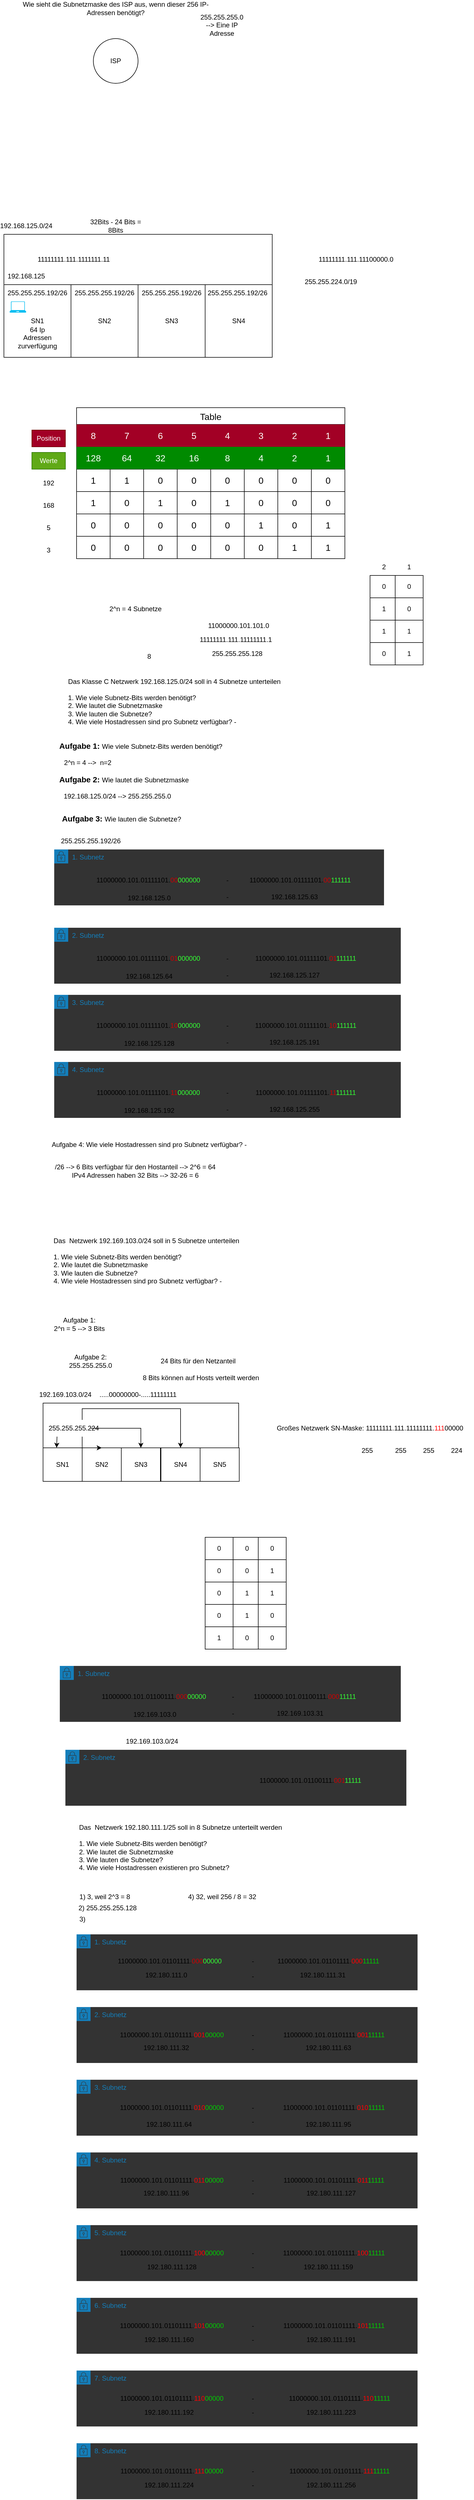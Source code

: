 <mxfile version="24.7.17">
  <diagram name="Seite-1" id="9XyWY0N1gPJLlMxUlP2r">
    <mxGraphModel dx="1290" dy="1886" grid="1" gridSize="10" guides="1" tooltips="1" connect="1" arrows="1" fold="1" page="1" pageScale="1" pageWidth="827" pageHeight="1169" math="0" shadow="0">
      <root>
        <mxCell id="0" />
        <mxCell id="1" parent="0" />
        <mxCell id="kKj0Ao90UZ4FtLKSEpvI-1" value="Table" style="shape=table;startSize=30;container=1;collapsible=0;childLayout=tableLayout;strokeColor=default;fontSize=16;" parent="1" vertex="1">
          <mxGeometry x="180" y="130" width="480" height="270" as="geometry" />
        </mxCell>
        <mxCell id="kKj0Ao90UZ4FtLKSEpvI-2" value="" style="shape=tableRow;horizontal=0;startSize=0;swimlaneHead=0;swimlaneBody=0;strokeColor=inherit;top=0;left=0;bottom=0;right=0;collapsible=0;dropTarget=0;fillColor=none;points=[[0,0.5],[1,0.5]];portConstraint=eastwest;fontSize=16;" parent="kKj0Ao90UZ4FtLKSEpvI-1" vertex="1">
          <mxGeometry y="30" width="480" height="40" as="geometry" />
        </mxCell>
        <mxCell id="kKj0Ao90UZ4FtLKSEpvI-3" value="8" style="shape=partialRectangle;html=1;whiteSpace=wrap;connectable=0;strokeColor=#6F0000;overflow=hidden;fillColor=#a20025;top=0;left=0;bottom=0;right=0;pointerEvents=1;fontSize=16;fontColor=#ffffff;" parent="kKj0Ao90UZ4FtLKSEpvI-2" vertex="1">
          <mxGeometry width="60" height="40" as="geometry">
            <mxRectangle width="60" height="40" as="alternateBounds" />
          </mxGeometry>
        </mxCell>
        <mxCell id="kKj0Ao90UZ4FtLKSEpvI-4" value="7" style="shape=partialRectangle;html=1;whiteSpace=wrap;connectable=0;strokeColor=#6F0000;overflow=hidden;fillColor=#a20025;top=0;left=0;bottom=0;right=0;pointerEvents=1;fontSize=16;fontColor=#ffffff;" parent="kKj0Ao90UZ4FtLKSEpvI-2" vertex="1">
          <mxGeometry x="60" width="60" height="40" as="geometry">
            <mxRectangle width="60" height="40" as="alternateBounds" />
          </mxGeometry>
        </mxCell>
        <mxCell id="kKj0Ao90UZ4FtLKSEpvI-5" value="6" style="shape=partialRectangle;html=1;whiteSpace=wrap;connectable=0;strokeColor=#6F0000;overflow=hidden;fillColor=#a20025;top=0;left=0;bottom=0;right=0;pointerEvents=1;fontSize=16;fontColor=#ffffff;" parent="kKj0Ao90UZ4FtLKSEpvI-2" vertex="1">
          <mxGeometry x="120" width="60" height="40" as="geometry">
            <mxRectangle width="60" height="40" as="alternateBounds" />
          </mxGeometry>
        </mxCell>
        <mxCell id="kKj0Ao90UZ4FtLKSEpvI-14" value="5" style="shape=partialRectangle;html=1;whiteSpace=wrap;connectable=0;strokeColor=#6F0000;overflow=hidden;fillColor=#a20025;top=0;left=0;bottom=0;right=0;pointerEvents=1;fontSize=16;fontColor=#ffffff;" parent="kKj0Ao90UZ4FtLKSEpvI-2" vertex="1">
          <mxGeometry x="180" width="60" height="40" as="geometry">
            <mxRectangle width="60" height="40" as="alternateBounds" />
          </mxGeometry>
        </mxCell>
        <mxCell id="kKj0Ao90UZ4FtLKSEpvI-17" value="4" style="shape=partialRectangle;html=1;whiteSpace=wrap;connectable=0;strokeColor=#6F0000;overflow=hidden;fillColor=#a20025;top=0;left=0;bottom=0;right=0;pointerEvents=1;fontSize=16;fontColor=#ffffff;" parent="kKj0Ao90UZ4FtLKSEpvI-2" vertex="1">
          <mxGeometry x="240" width="60" height="40" as="geometry">
            <mxRectangle width="60" height="40" as="alternateBounds" />
          </mxGeometry>
        </mxCell>
        <mxCell id="kKj0Ao90UZ4FtLKSEpvI-20" value="3" style="shape=partialRectangle;html=1;whiteSpace=wrap;connectable=0;strokeColor=#6F0000;overflow=hidden;fillColor=#a20025;top=0;left=0;bottom=0;right=0;pointerEvents=1;fontSize=16;fontColor=#ffffff;" parent="kKj0Ao90UZ4FtLKSEpvI-2" vertex="1">
          <mxGeometry x="300" width="60" height="40" as="geometry">
            <mxRectangle width="60" height="40" as="alternateBounds" />
          </mxGeometry>
        </mxCell>
        <mxCell id="kKj0Ao90UZ4FtLKSEpvI-23" value="2" style="shape=partialRectangle;html=1;whiteSpace=wrap;connectable=0;strokeColor=#6F0000;overflow=hidden;fillColor=#a20025;top=0;left=0;bottom=0;right=0;pointerEvents=1;fontSize=16;fontColor=#ffffff;" parent="kKj0Ao90UZ4FtLKSEpvI-2" vertex="1">
          <mxGeometry x="360" width="60" height="40" as="geometry">
            <mxRectangle width="60" height="40" as="alternateBounds" />
          </mxGeometry>
        </mxCell>
        <mxCell id="kKj0Ao90UZ4FtLKSEpvI-27" value="1" style="shape=partialRectangle;html=1;whiteSpace=wrap;connectable=0;strokeColor=#6F0000;overflow=hidden;fillColor=#a20025;top=0;left=0;bottom=0;right=0;pointerEvents=1;fontSize=16;fontColor=#ffffff;" parent="kKj0Ao90UZ4FtLKSEpvI-2" vertex="1">
          <mxGeometry x="420" width="60" height="40" as="geometry">
            <mxRectangle width="60" height="40" as="alternateBounds" />
          </mxGeometry>
        </mxCell>
        <mxCell id="kKj0Ao90UZ4FtLKSEpvI-6" value="" style="shape=tableRow;horizontal=0;startSize=0;swimlaneHead=0;swimlaneBody=0;strokeColor=inherit;top=0;left=0;bottom=0;right=0;collapsible=0;dropTarget=0;fillColor=none;points=[[0,0.5],[1,0.5]];portConstraint=eastwest;fontSize=16;" parent="kKj0Ao90UZ4FtLKSEpvI-1" vertex="1">
          <mxGeometry y="70" width="480" height="40" as="geometry" />
        </mxCell>
        <mxCell id="kKj0Ao90UZ4FtLKSEpvI-7" value="128" style="shape=partialRectangle;html=1;whiteSpace=wrap;connectable=0;strokeColor=#005700;overflow=hidden;fillColor=#008a00;top=0;left=0;bottom=0;right=0;pointerEvents=1;fontSize=16;fontColor=#ffffff;" parent="kKj0Ao90UZ4FtLKSEpvI-6" vertex="1">
          <mxGeometry width="60" height="40" as="geometry">
            <mxRectangle width="60" height="40" as="alternateBounds" />
          </mxGeometry>
        </mxCell>
        <mxCell id="kKj0Ao90UZ4FtLKSEpvI-8" value="64" style="shape=partialRectangle;html=1;whiteSpace=wrap;connectable=0;strokeColor=#005700;overflow=hidden;fillColor=#008a00;top=0;left=0;bottom=0;right=0;pointerEvents=1;fontSize=16;fontColor=#ffffff;" parent="kKj0Ao90UZ4FtLKSEpvI-6" vertex="1">
          <mxGeometry x="60" width="60" height="40" as="geometry">
            <mxRectangle width="60" height="40" as="alternateBounds" />
          </mxGeometry>
        </mxCell>
        <mxCell id="kKj0Ao90UZ4FtLKSEpvI-9" value="32" style="shape=partialRectangle;html=1;whiteSpace=wrap;connectable=0;strokeColor=#005700;overflow=hidden;fillColor=#008a00;top=0;left=0;bottom=0;right=0;pointerEvents=1;fontSize=16;fontColor=#ffffff;" parent="kKj0Ao90UZ4FtLKSEpvI-6" vertex="1">
          <mxGeometry x="120" width="60" height="40" as="geometry">
            <mxRectangle width="60" height="40" as="alternateBounds" />
          </mxGeometry>
        </mxCell>
        <mxCell id="kKj0Ao90UZ4FtLKSEpvI-15" value="16" style="shape=partialRectangle;html=1;whiteSpace=wrap;connectable=0;strokeColor=#005700;overflow=hidden;fillColor=#008a00;top=0;left=0;bottom=0;right=0;pointerEvents=1;fontSize=16;fontColor=#ffffff;" parent="kKj0Ao90UZ4FtLKSEpvI-6" vertex="1">
          <mxGeometry x="180" width="60" height="40" as="geometry">
            <mxRectangle width="60" height="40" as="alternateBounds" />
          </mxGeometry>
        </mxCell>
        <mxCell id="kKj0Ao90UZ4FtLKSEpvI-18" value="8" style="shape=partialRectangle;html=1;whiteSpace=wrap;connectable=0;strokeColor=#005700;overflow=hidden;fillColor=#008a00;top=0;left=0;bottom=0;right=0;pointerEvents=1;fontSize=16;fontColor=#ffffff;" parent="kKj0Ao90UZ4FtLKSEpvI-6" vertex="1">
          <mxGeometry x="240" width="60" height="40" as="geometry">
            <mxRectangle width="60" height="40" as="alternateBounds" />
          </mxGeometry>
        </mxCell>
        <mxCell id="kKj0Ao90UZ4FtLKSEpvI-21" value="4" style="shape=partialRectangle;html=1;whiteSpace=wrap;connectable=0;strokeColor=#005700;overflow=hidden;fillColor=#008a00;top=0;left=0;bottom=0;right=0;pointerEvents=1;fontSize=16;fontColor=#ffffff;" parent="kKj0Ao90UZ4FtLKSEpvI-6" vertex="1">
          <mxGeometry x="300" width="60" height="40" as="geometry">
            <mxRectangle width="60" height="40" as="alternateBounds" />
          </mxGeometry>
        </mxCell>
        <mxCell id="kKj0Ao90UZ4FtLKSEpvI-24" value="2" style="shape=partialRectangle;html=1;whiteSpace=wrap;connectable=0;strokeColor=#005700;overflow=hidden;fillColor=#008a00;top=0;left=0;bottom=0;right=0;pointerEvents=1;fontSize=16;fontColor=#ffffff;" parent="kKj0Ao90UZ4FtLKSEpvI-6" vertex="1">
          <mxGeometry x="360" width="60" height="40" as="geometry">
            <mxRectangle width="60" height="40" as="alternateBounds" />
          </mxGeometry>
        </mxCell>
        <mxCell id="kKj0Ao90UZ4FtLKSEpvI-28" value="1" style="shape=partialRectangle;html=1;whiteSpace=wrap;connectable=0;strokeColor=#005700;overflow=hidden;fillColor=#008a00;top=0;left=0;bottom=0;right=0;pointerEvents=1;fontSize=16;fontColor=#ffffff;" parent="kKj0Ao90UZ4FtLKSEpvI-6" vertex="1">
          <mxGeometry x="420" width="60" height="40" as="geometry">
            <mxRectangle width="60" height="40" as="alternateBounds" />
          </mxGeometry>
        </mxCell>
        <mxCell id="kKj0Ao90UZ4FtLKSEpvI-10" value="" style="shape=tableRow;horizontal=0;startSize=0;swimlaneHead=0;swimlaneBody=0;strokeColor=inherit;top=0;left=0;bottom=0;right=0;collapsible=0;dropTarget=0;fillColor=none;points=[[0,0.5],[1,0.5]];portConstraint=eastwest;fontSize=16;" parent="kKj0Ao90UZ4FtLKSEpvI-1" vertex="1">
          <mxGeometry y="110" width="480" height="40" as="geometry" />
        </mxCell>
        <mxCell id="kKj0Ao90UZ4FtLKSEpvI-11" value="1" style="shape=partialRectangle;html=1;whiteSpace=wrap;connectable=0;strokeColor=inherit;overflow=hidden;fillColor=none;top=0;left=0;bottom=0;right=0;pointerEvents=1;fontSize=16;" parent="kKj0Ao90UZ4FtLKSEpvI-10" vertex="1">
          <mxGeometry width="60" height="40" as="geometry">
            <mxRectangle width="60" height="40" as="alternateBounds" />
          </mxGeometry>
        </mxCell>
        <mxCell id="kKj0Ao90UZ4FtLKSEpvI-12" value="1" style="shape=partialRectangle;html=1;whiteSpace=wrap;connectable=0;strokeColor=inherit;overflow=hidden;fillColor=none;top=0;left=0;bottom=0;right=0;pointerEvents=1;fontSize=16;" parent="kKj0Ao90UZ4FtLKSEpvI-10" vertex="1">
          <mxGeometry x="60" width="60" height="40" as="geometry">
            <mxRectangle width="60" height="40" as="alternateBounds" />
          </mxGeometry>
        </mxCell>
        <mxCell id="kKj0Ao90UZ4FtLKSEpvI-13" value="0" style="shape=partialRectangle;html=1;whiteSpace=wrap;connectable=0;strokeColor=inherit;overflow=hidden;fillColor=none;top=0;left=0;bottom=0;right=0;pointerEvents=1;fontSize=16;" parent="kKj0Ao90UZ4FtLKSEpvI-10" vertex="1">
          <mxGeometry x="120" width="60" height="40" as="geometry">
            <mxRectangle width="60" height="40" as="alternateBounds" />
          </mxGeometry>
        </mxCell>
        <mxCell id="kKj0Ao90UZ4FtLKSEpvI-16" value="0" style="shape=partialRectangle;html=1;whiteSpace=wrap;connectable=0;strokeColor=inherit;overflow=hidden;fillColor=none;top=0;left=0;bottom=0;right=0;pointerEvents=1;fontSize=16;" parent="kKj0Ao90UZ4FtLKSEpvI-10" vertex="1">
          <mxGeometry x="180" width="60" height="40" as="geometry">
            <mxRectangle width="60" height="40" as="alternateBounds" />
          </mxGeometry>
        </mxCell>
        <mxCell id="kKj0Ao90UZ4FtLKSEpvI-19" value="0" style="shape=partialRectangle;html=1;whiteSpace=wrap;connectable=0;strokeColor=inherit;overflow=hidden;fillColor=none;top=0;left=0;bottom=0;right=0;pointerEvents=1;fontSize=16;" parent="kKj0Ao90UZ4FtLKSEpvI-10" vertex="1">
          <mxGeometry x="240" width="60" height="40" as="geometry">
            <mxRectangle width="60" height="40" as="alternateBounds" />
          </mxGeometry>
        </mxCell>
        <mxCell id="kKj0Ao90UZ4FtLKSEpvI-22" value="0" style="shape=partialRectangle;html=1;whiteSpace=wrap;connectable=0;strokeColor=inherit;overflow=hidden;fillColor=none;top=0;left=0;bottom=0;right=0;pointerEvents=1;fontSize=16;" parent="kKj0Ao90UZ4FtLKSEpvI-10" vertex="1">
          <mxGeometry x="300" width="60" height="40" as="geometry">
            <mxRectangle width="60" height="40" as="alternateBounds" />
          </mxGeometry>
        </mxCell>
        <mxCell id="kKj0Ao90UZ4FtLKSEpvI-25" value="0" style="shape=partialRectangle;html=1;whiteSpace=wrap;connectable=0;strokeColor=inherit;overflow=hidden;fillColor=none;top=0;left=0;bottom=0;right=0;pointerEvents=1;fontSize=16;" parent="kKj0Ao90UZ4FtLKSEpvI-10" vertex="1">
          <mxGeometry x="360" width="60" height="40" as="geometry">
            <mxRectangle width="60" height="40" as="alternateBounds" />
          </mxGeometry>
        </mxCell>
        <mxCell id="kKj0Ao90UZ4FtLKSEpvI-29" value="0" style="shape=partialRectangle;html=1;whiteSpace=wrap;connectable=0;strokeColor=inherit;overflow=hidden;fillColor=none;top=0;left=0;bottom=0;right=0;pointerEvents=1;fontSize=16;" parent="kKj0Ao90UZ4FtLKSEpvI-10" vertex="1">
          <mxGeometry x="420" width="60" height="40" as="geometry">
            <mxRectangle width="60" height="40" as="alternateBounds" />
          </mxGeometry>
        </mxCell>
        <mxCell id="kKj0Ao90UZ4FtLKSEpvI-36" style="shape=tableRow;horizontal=0;startSize=0;swimlaneHead=0;swimlaneBody=0;strokeColor=inherit;top=0;left=0;bottom=0;right=0;collapsible=0;dropTarget=0;fillColor=none;points=[[0,0.5],[1,0.5]];portConstraint=eastwest;fontSize=16;" parent="kKj0Ao90UZ4FtLKSEpvI-1" vertex="1">
          <mxGeometry y="150" width="480" height="40" as="geometry" />
        </mxCell>
        <mxCell id="kKj0Ao90UZ4FtLKSEpvI-37" value="1" style="shape=partialRectangle;html=1;whiteSpace=wrap;connectable=0;strokeColor=inherit;overflow=hidden;fillColor=none;top=0;left=0;bottom=0;right=0;pointerEvents=1;fontSize=16;" parent="kKj0Ao90UZ4FtLKSEpvI-36" vertex="1">
          <mxGeometry width="60" height="40" as="geometry">
            <mxRectangle width="60" height="40" as="alternateBounds" />
          </mxGeometry>
        </mxCell>
        <mxCell id="kKj0Ao90UZ4FtLKSEpvI-38" value="0" style="shape=partialRectangle;html=1;whiteSpace=wrap;connectable=0;strokeColor=inherit;overflow=hidden;fillColor=none;top=0;left=0;bottom=0;right=0;pointerEvents=1;fontSize=16;" parent="kKj0Ao90UZ4FtLKSEpvI-36" vertex="1">
          <mxGeometry x="60" width="60" height="40" as="geometry">
            <mxRectangle width="60" height="40" as="alternateBounds" />
          </mxGeometry>
        </mxCell>
        <mxCell id="kKj0Ao90UZ4FtLKSEpvI-39" value="1" style="shape=partialRectangle;html=1;whiteSpace=wrap;connectable=0;strokeColor=inherit;overflow=hidden;fillColor=none;top=0;left=0;bottom=0;right=0;pointerEvents=1;fontSize=16;" parent="kKj0Ao90UZ4FtLKSEpvI-36" vertex="1">
          <mxGeometry x="120" width="60" height="40" as="geometry">
            <mxRectangle width="60" height="40" as="alternateBounds" />
          </mxGeometry>
        </mxCell>
        <mxCell id="kKj0Ao90UZ4FtLKSEpvI-40" value="0" style="shape=partialRectangle;html=1;whiteSpace=wrap;connectable=0;strokeColor=inherit;overflow=hidden;fillColor=none;top=0;left=0;bottom=0;right=0;pointerEvents=1;fontSize=16;" parent="kKj0Ao90UZ4FtLKSEpvI-36" vertex="1">
          <mxGeometry x="180" width="60" height="40" as="geometry">
            <mxRectangle width="60" height="40" as="alternateBounds" />
          </mxGeometry>
        </mxCell>
        <mxCell id="kKj0Ao90UZ4FtLKSEpvI-41" value="1" style="shape=partialRectangle;html=1;whiteSpace=wrap;connectable=0;strokeColor=inherit;overflow=hidden;fillColor=none;top=0;left=0;bottom=0;right=0;pointerEvents=1;fontSize=16;" parent="kKj0Ao90UZ4FtLKSEpvI-36" vertex="1">
          <mxGeometry x="240" width="60" height="40" as="geometry">
            <mxRectangle width="60" height="40" as="alternateBounds" />
          </mxGeometry>
        </mxCell>
        <mxCell id="kKj0Ao90UZ4FtLKSEpvI-42" value="0" style="shape=partialRectangle;html=1;whiteSpace=wrap;connectable=0;strokeColor=inherit;overflow=hidden;fillColor=none;top=0;left=0;bottom=0;right=0;pointerEvents=1;fontSize=16;" parent="kKj0Ao90UZ4FtLKSEpvI-36" vertex="1">
          <mxGeometry x="300" width="60" height="40" as="geometry">
            <mxRectangle width="60" height="40" as="alternateBounds" />
          </mxGeometry>
        </mxCell>
        <mxCell id="kKj0Ao90UZ4FtLKSEpvI-43" value="0" style="shape=partialRectangle;html=1;whiteSpace=wrap;connectable=0;strokeColor=inherit;overflow=hidden;fillColor=none;top=0;left=0;bottom=0;right=0;pointerEvents=1;fontSize=16;" parent="kKj0Ao90UZ4FtLKSEpvI-36" vertex="1">
          <mxGeometry x="360" width="60" height="40" as="geometry">
            <mxRectangle width="60" height="40" as="alternateBounds" />
          </mxGeometry>
        </mxCell>
        <mxCell id="kKj0Ao90UZ4FtLKSEpvI-44" value="0" style="shape=partialRectangle;html=1;whiteSpace=wrap;connectable=0;strokeColor=inherit;overflow=hidden;fillColor=none;top=0;left=0;bottom=0;right=0;pointerEvents=1;fontSize=16;" parent="kKj0Ao90UZ4FtLKSEpvI-36" vertex="1">
          <mxGeometry x="420" width="60" height="40" as="geometry">
            <mxRectangle width="60" height="40" as="alternateBounds" />
          </mxGeometry>
        </mxCell>
        <mxCell id="kKj0Ao90UZ4FtLKSEpvI-46" style="shape=tableRow;horizontal=0;startSize=0;swimlaneHead=0;swimlaneBody=0;strokeColor=inherit;top=0;left=0;bottom=0;right=0;collapsible=0;dropTarget=0;fillColor=none;points=[[0,0.5],[1,0.5]];portConstraint=eastwest;fontSize=16;" parent="kKj0Ao90UZ4FtLKSEpvI-1" vertex="1">
          <mxGeometry y="190" width="480" height="40" as="geometry" />
        </mxCell>
        <mxCell id="kKj0Ao90UZ4FtLKSEpvI-47" value="0" style="shape=partialRectangle;html=1;whiteSpace=wrap;connectable=0;strokeColor=inherit;overflow=hidden;fillColor=none;top=0;left=0;bottom=0;right=0;pointerEvents=1;fontSize=16;" parent="kKj0Ao90UZ4FtLKSEpvI-46" vertex="1">
          <mxGeometry width="60" height="40" as="geometry">
            <mxRectangle width="60" height="40" as="alternateBounds" />
          </mxGeometry>
        </mxCell>
        <mxCell id="kKj0Ao90UZ4FtLKSEpvI-48" value="0" style="shape=partialRectangle;html=1;whiteSpace=wrap;connectable=0;strokeColor=inherit;overflow=hidden;fillColor=none;top=0;left=0;bottom=0;right=0;pointerEvents=1;fontSize=16;" parent="kKj0Ao90UZ4FtLKSEpvI-46" vertex="1">
          <mxGeometry x="60" width="60" height="40" as="geometry">
            <mxRectangle width="60" height="40" as="alternateBounds" />
          </mxGeometry>
        </mxCell>
        <mxCell id="kKj0Ao90UZ4FtLKSEpvI-49" value="0" style="shape=partialRectangle;html=1;whiteSpace=wrap;connectable=0;strokeColor=inherit;overflow=hidden;fillColor=none;top=0;left=0;bottom=0;right=0;pointerEvents=1;fontSize=16;" parent="kKj0Ao90UZ4FtLKSEpvI-46" vertex="1">
          <mxGeometry x="120" width="60" height="40" as="geometry">
            <mxRectangle width="60" height="40" as="alternateBounds" />
          </mxGeometry>
        </mxCell>
        <mxCell id="kKj0Ao90UZ4FtLKSEpvI-50" value="0" style="shape=partialRectangle;html=1;whiteSpace=wrap;connectable=0;strokeColor=inherit;overflow=hidden;fillColor=none;top=0;left=0;bottom=0;right=0;pointerEvents=1;fontSize=16;" parent="kKj0Ao90UZ4FtLKSEpvI-46" vertex="1">
          <mxGeometry x="180" width="60" height="40" as="geometry">
            <mxRectangle width="60" height="40" as="alternateBounds" />
          </mxGeometry>
        </mxCell>
        <mxCell id="kKj0Ao90UZ4FtLKSEpvI-51" value="0" style="shape=partialRectangle;html=1;whiteSpace=wrap;connectable=0;strokeColor=inherit;overflow=hidden;fillColor=none;top=0;left=0;bottom=0;right=0;pointerEvents=1;fontSize=16;" parent="kKj0Ao90UZ4FtLKSEpvI-46" vertex="1">
          <mxGeometry x="240" width="60" height="40" as="geometry">
            <mxRectangle width="60" height="40" as="alternateBounds" />
          </mxGeometry>
        </mxCell>
        <mxCell id="kKj0Ao90UZ4FtLKSEpvI-52" value="1" style="shape=partialRectangle;html=1;whiteSpace=wrap;connectable=0;strokeColor=inherit;overflow=hidden;fillColor=none;top=0;left=0;bottom=0;right=0;pointerEvents=1;fontSize=16;" parent="kKj0Ao90UZ4FtLKSEpvI-46" vertex="1">
          <mxGeometry x="300" width="60" height="40" as="geometry">
            <mxRectangle width="60" height="40" as="alternateBounds" />
          </mxGeometry>
        </mxCell>
        <mxCell id="kKj0Ao90UZ4FtLKSEpvI-53" value="0" style="shape=partialRectangle;html=1;whiteSpace=wrap;connectable=0;strokeColor=inherit;overflow=hidden;fillColor=none;top=0;left=0;bottom=0;right=0;pointerEvents=1;fontSize=16;" parent="kKj0Ao90UZ4FtLKSEpvI-46" vertex="1">
          <mxGeometry x="360" width="60" height="40" as="geometry">
            <mxRectangle width="60" height="40" as="alternateBounds" />
          </mxGeometry>
        </mxCell>
        <mxCell id="kKj0Ao90UZ4FtLKSEpvI-54" value="1" style="shape=partialRectangle;html=1;whiteSpace=wrap;connectable=0;strokeColor=inherit;overflow=hidden;fillColor=none;top=0;left=0;bottom=0;right=0;pointerEvents=1;fontSize=16;" parent="kKj0Ao90UZ4FtLKSEpvI-46" vertex="1">
          <mxGeometry x="420" width="60" height="40" as="geometry">
            <mxRectangle width="60" height="40" as="alternateBounds" />
          </mxGeometry>
        </mxCell>
        <mxCell id="kKj0Ao90UZ4FtLKSEpvI-55" style="shape=tableRow;horizontal=0;startSize=0;swimlaneHead=0;swimlaneBody=0;strokeColor=inherit;top=0;left=0;bottom=0;right=0;collapsible=0;dropTarget=0;fillColor=none;points=[[0,0.5],[1,0.5]];portConstraint=eastwest;fontSize=16;" parent="kKj0Ao90UZ4FtLKSEpvI-1" vertex="1">
          <mxGeometry y="230" width="480" height="40" as="geometry" />
        </mxCell>
        <mxCell id="kKj0Ao90UZ4FtLKSEpvI-56" value="0" style="shape=partialRectangle;html=1;whiteSpace=wrap;connectable=0;strokeColor=inherit;overflow=hidden;fillColor=none;top=0;left=0;bottom=0;right=0;pointerEvents=1;fontSize=16;" parent="kKj0Ao90UZ4FtLKSEpvI-55" vertex="1">
          <mxGeometry width="60" height="40" as="geometry">
            <mxRectangle width="60" height="40" as="alternateBounds" />
          </mxGeometry>
        </mxCell>
        <mxCell id="kKj0Ao90UZ4FtLKSEpvI-57" value="0" style="shape=partialRectangle;html=1;whiteSpace=wrap;connectable=0;strokeColor=inherit;overflow=hidden;fillColor=none;top=0;left=0;bottom=0;right=0;pointerEvents=1;fontSize=16;" parent="kKj0Ao90UZ4FtLKSEpvI-55" vertex="1">
          <mxGeometry x="60" width="60" height="40" as="geometry">
            <mxRectangle width="60" height="40" as="alternateBounds" />
          </mxGeometry>
        </mxCell>
        <mxCell id="kKj0Ao90UZ4FtLKSEpvI-58" value="0" style="shape=partialRectangle;html=1;whiteSpace=wrap;connectable=0;strokeColor=inherit;overflow=hidden;fillColor=none;top=0;left=0;bottom=0;right=0;pointerEvents=1;fontSize=16;" parent="kKj0Ao90UZ4FtLKSEpvI-55" vertex="1">
          <mxGeometry x="120" width="60" height="40" as="geometry">
            <mxRectangle width="60" height="40" as="alternateBounds" />
          </mxGeometry>
        </mxCell>
        <mxCell id="kKj0Ao90UZ4FtLKSEpvI-59" value="0" style="shape=partialRectangle;html=1;whiteSpace=wrap;connectable=0;strokeColor=inherit;overflow=hidden;fillColor=none;top=0;left=0;bottom=0;right=0;pointerEvents=1;fontSize=16;" parent="kKj0Ao90UZ4FtLKSEpvI-55" vertex="1">
          <mxGeometry x="180" width="60" height="40" as="geometry">
            <mxRectangle width="60" height="40" as="alternateBounds" />
          </mxGeometry>
        </mxCell>
        <mxCell id="kKj0Ao90UZ4FtLKSEpvI-60" value="0" style="shape=partialRectangle;html=1;whiteSpace=wrap;connectable=0;strokeColor=inherit;overflow=hidden;fillColor=none;top=0;left=0;bottom=0;right=0;pointerEvents=1;fontSize=16;" parent="kKj0Ao90UZ4FtLKSEpvI-55" vertex="1">
          <mxGeometry x="240" width="60" height="40" as="geometry">
            <mxRectangle width="60" height="40" as="alternateBounds" />
          </mxGeometry>
        </mxCell>
        <mxCell id="kKj0Ao90UZ4FtLKSEpvI-61" value="0" style="shape=partialRectangle;html=1;whiteSpace=wrap;connectable=0;strokeColor=inherit;overflow=hidden;fillColor=none;top=0;left=0;bottom=0;right=0;pointerEvents=1;fontSize=16;" parent="kKj0Ao90UZ4FtLKSEpvI-55" vertex="1">
          <mxGeometry x="300" width="60" height="40" as="geometry">
            <mxRectangle width="60" height="40" as="alternateBounds" />
          </mxGeometry>
        </mxCell>
        <mxCell id="kKj0Ao90UZ4FtLKSEpvI-62" value="1" style="shape=partialRectangle;html=1;whiteSpace=wrap;connectable=0;strokeColor=inherit;overflow=hidden;fillColor=none;top=0;left=0;bottom=0;right=0;pointerEvents=1;fontSize=16;" parent="kKj0Ao90UZ4FtLKSEpvI-55" vertex="1">
          <mxGeometry x="360" width="60" height="40" as="geometry">
            <mxRectangle width="60" height="40" as="alternateBounds" />
          </mxGeometry>
        </mxCell>
        <mxCell id="kKj0Ao90UZ4FtLKSEpvI-63" value="1" style="shape=partialRectangle;html=1;whiteSpace=wrap;connectable=0;strokeColor=inherit;overflow=hidden;fillColor=none;top=0;left=0;bottom=0;right=0;pointerEvents=1;fontSize=16;" parent="kKj0Ao90UZ4FtLKSEpvI-55" vertex="1">
          <mxGeometry x="420" width="60" height="40" as="geometry">
            <mxRectangle width="60" height="40" as="alternateBounds" />
          </mxGeometry>
        </mxCell>
        <mxCell id="kKj0Ao90UZ4FtLKSEpvI-33" value="Position" style="text;html=1;strokeColor=#6F0000;fillColor=#a20025;align=center;verticalAlign=middle;whiteSpace=wrap;rounded=0;fontColor=#ffffff;" parent="1" vertex="1">
          <mxGeometry x="100" y="170" width="60" height="30" as="geometry" />
        </mxCell>
        <mxCell id="kKj0Ao90UZ4FtLKSEpvI-34" value="Werte" style="text;html=1;strokeColor=#2D7600;fillColor=#60a917;align=center;verticalAlign=middle;whiteSpace=wrap;rounded=0;fontColor=#ffffff;" parent="1" vertex="1">
          <mxGeometry x="100" y="210" width="60" height="30" as="geometry" />
        </mxCell>
        <mxCell id="kKj0Ao90UZ4FtLKSEpvI-45" value="192" style="text;html=1;strokeColor=none;fillColor=none;align=center;verticalAlign=middle;whiteSpace=wrap;rounded=0;" parent="1" vertex="1">
          <mxGeometry x="100" y="250" width="60" height="30" as="geometry" />
        </mxCell>
        <mxCell id="kKj0Ao90UZ4FtLKSEpvI-64" value="168" style="text;html=1;strokeColor=none;fillColor=none;align=center;verticalAlign=middle;whiteSpace=wrap;rounded=0;" parent="1" vertex="1">
          <mxGeometry x="100" y="290" width="60" height="30" as="geometry" />
        </mxCell>
        <mxCell id="kKj0Ao90UZ4FtLKSEpvI-65" value="5" style="text;html=1;strokeColor=none;fillColor=none;align=center;verticalAlign=middle;whiteSpace=wrap;rounded=0;" parent="1" vertex="1">
          <mxGeometry x="100" y="330" width="60" height="30" as="geometry" />
        </mxCell>
        <mxCell id="kKj0Ao90UZ4FtLKSEpvI-67" value="3" style="text;html=1;strokeColor=none;fillColor=none;align=center;verticalAlign=middle;whiteSpace=wrap;rounded=0;" parent="1" vertex="1">
          <mxGeometry x="100" y="370" width="60" height="30" as="geometry" />
        </mxCell>
        <mxCell id="kKj0Ao90UZ4FtLKSEpvI-123" value="Das Klasse C Netzwerk 192.168.125.0/24 soll in 4 Subnetze unterteilen&lt;br&gt;&lt;br&gt;&lt;div style=&quot;text-align: left;&quot;&gt;&lt;span style=&quot;background-color: initial;&quot;&gt;1. Wie viele Subnetz-Bits werden benötigt?&lt;/span&gt;&lt;/div&gt;&lt;div style=&quot;text-align: left;&quot;&gt;&lt;span style=&quot;background-color: initial;&quot;&gt;2. Wie lautet die Subnetzmaske&lt;/span&gt;&lt;/div&gt;&lt;div style=&quot;text-align: left;&quot;&gt;&lt;span style=&quot;background-color: initial;&quot;&gt;3. Wie lauten die Subnetze?&lt;/span&gt;&lt;/div&gt;&lt;div style=&quot;text-align: left;&quot;&gt;&lt;span style=&quot;background-color: initial;&quot;&gt;4. Wie viele Hostadressen sind pro Subnetz verfügbar? -&lt;/span&gt;&lt;/div&gt;&lt;div style=&quot;text-align: left;&quot;&gt;&lt;span style=&quot;background-color: initial;&quot;&gt;&lt;br&gt;&lt;/span&gt;&lt;/div&gt;&lt;div style=&quot;text-align: left;&quot;&gt;&lt;span style=&quot;background-color: initial;&quot;&gt;&lt;br&gt;&lt;/span&gt;&lt;/div&gt;" style="text;html=1;strokeColor=none;fillColor=none;align=center;verticalAlign=middle;whiteSpace=wrap;rounded=0;" parent="1" vertex="1">
          <mxGeometry x="100" y="630" width="510" height="80" as="geometry" />
        </mxCell>
        <mxCell id="kKj0Ao90UZ4FtLKSEpvI-144" value="2^n = 4 Subnetze" style="text;html=1;align=center;verticalAlign=middle;resizable=0;points=[];autosize=1;strokeColor=none;fillColor=none;" parent="1" vertex="1">
          <mxGeometry x="225" y="475" width="120" height="30" as="geometry" />
        </mxCell>
        <mxCell id="kKj0Ao90UZ4FtLKSEpvI-150" value="0" style="rounded=0;whiteSpace=wrap;html=1;" parent="1" vertex="1">
          <mxGeometry x="705" y="430" width="50" height="40" as="geometry" />
        </mxCell>
        <mxCell id="kKj0Ao90UZ4FtLKSEpvI-151" value="2" style="text;html=1;strokeColor=none;fillColor=none;align=center;verticalAlign=middle;whiteSpace=wrap;rounded=0;" parent="1" vertex="1">
          <mxGeometry x="700" y="400" width="60" height="30" as="geometry" />
        </mxCell>
        <mxCell id="kKj0Ao90UZ4FtLKSEpvI-152" value="0" style="rounded=0;whiteSpace=wrap;html=1;" parent="1" vertex="1">
          <mxGeometry x="750" y="430" width="50" height="40" as="geometry" />
        </mxCell>
        <mxCell id="kKj0Ao90UZ4FtLKSEpvI-153" value="1" style="text;html=1;strokeColor=none;fillColor=none;align=center;verticalAlign=middle;whiteSpace=wrap;rounded=0;" parent="1" vertex="1">
          <mxGeometry x="745" y="400" width="60" height="30" as="geometry" />
        </mxCell>
        <mxCell id="kKj0Ao90UZ4FtLKSEpvI-155" value="1" style="rounded=0;whiteSpace=wrap;html=1;" parent="1" vertex="1">
          <mxGeometry x="705" y="470" width="50" height="40" as="geometry" />
        </mxCell>
        <mxCell id="kKj0Ao90UZ4FtLKSEpvI-156" value="0" style="rounded=0;whiteSpace=wrap;html=1;" parent="1" vertex="1">
          <mxGeometry x="750" y="470" width="50" height="40" as="geometry" />
        </mxCell>
        <mxCell id="kKj0Ao90UZ4FtLKSEpvI-157" value="1" style="rounded=0;whiteSpace=wrap;html=1;" parent="1" vertex="1">
          <mxGeometry x="705" y="510" width="50" height="40" as="geometry" />
        </mxCell>
        <mxCell id="kKj0Ao90UZ4FtLKSEpvI-158" value="1" style="rounded=0;whiteSpace=wrap;html=1;" parent="1" vertex="1">
          <mxGeometry x="750" y="510" width="50" height="40" as="geometry" />
        </mxCell>
        <mxCell id="kKj0Ao90UZ4FtLKSEpvI-159" value="0" style="rounded=0;whiteSpace=wrap;html=1;" parent="1" vertex="1">
          <mxGeometry x="705" y="550" width="50" height="40" as="geometry" />
        </mxCell>
        <mxCell id="kKj0Ao90UZ4FtLKSEpvI-160" value="1" style="rounded=0;whiteSpace=wrap;html=1;" parent="1" vertex="1">
          <mxGeometry x="750" y="550" width="50" height="40" as="geometry" />
        </mxCell>
        <mxCell id="ynUXm8gGbCer8wQ9aSkO-19" value="1. Subnetz" style="points=[[0,0],[0.25,0],[0.5,0],[0.75,0],[1,0],[1,0.25],[1,0.5],[1,0.75],[1,1],[0.75,1],[0.5,1],[0.25,1],[0,1],[0,0.75],[0,0.5],[0,0.25]];outlineConnect=0;gradientColor=none;html=1;whiteSpace=wrap;fontSize=12;fontStyle=0;container=1;pointerEvents=0;collapsible=0;recursiveResize=0;shape=mxgraph.aws4.group;grIcon=mxgraph.aws4.group_security_group;grStroke=0;strokeColor=#147EBA;fillColor=#333333;verticalAlign=top;align=left;spacingLeft=30;fontColor=#147EBA;dashed=0;" parent="1" vertex="1">
          <mxGeometry x="140" y="920" width="590" height="100" as="geometry" />
        </mxCell>
        <mxCell id="ynUXm8gGbCer8wQ9aSkO-20" value="11000000.101.01111101.&lt;font color=&quot;#cc0000&quot;&gt;00&lt;/font&gt;&lt;font color=&quot;#33ff33&quot;&gt;000000&amp;nbsp;&lt;/font&gt;" style="text;html=1;strokeColor=none;fillColor=none;align=center;verticalAlign=middle;whiteSpace=wrap;rounded=0;" parent="1" vertex="1">
          <mxGeometry x="140" y="960" width="340" height="30" as="geometry" />
        </mxCell>
        <mxCell id="ynUXm8gGbCer8wQ9aSkO-21" value="11000000.101.01111101.&lt;font color=&quot;#cc0000&quot;&gt;00&lt;/font&gt;&lt;font color=&quot;#33ff33&quot;&gt;111111&lt;/font&gt;" style="text;html=1;strokeColor=none;fillColor=none;align=center;verticalAlign=middle;whiteSpace=wrap;rounded=0;" parent="1" vertex="1">
          <mxGeometry x="410" y="960" width="340" height="30" as="geometry" />
        </mxCell>
        <mxCell id="ynUXm8gGbCer8wQ9aSkO-22" value="-" style="text;html=1;strokeColor=none;fillColor=none;align=center;verticalAlign=middle;whiteSpace=wrap;rounded=0;" parent="1" vertex="1">
          <mxGeometry x="420" y="960" width="60" height="30" as="geometry" />
        </mxCell>
        <mxCell id="ynUXm8gGbCer8wQ9aSkO-23" value="192.168.125.0" style="text;html=1;strokeColor=none;fillColor=none;align=center;verticalAlign=middle;whiteSpace=wrap;rounded=0;" parent="1" vertex="1">
          <mxGeometry x="210" y="992" width="200" height="30" as="geometry" />
        </mxCell>
        <mxCell id="ynUXm8gGbCer8wQ9aSkO-24" value="-" style="text;html=1;strokeColor=none;fillColor=none;align=center;verticalAlign=middle;whiteSpace=wrap;rounded=0;" parent="1" vertex="1">
          <mxGeometry x="420" y="990" width="60" height="30" as="geometry" />
        </mxCell>
        <mxCell id="ynUXm8gGbCer8wQ9aSkO-25" value="192.168.125.63" style="text;html=1;strokeColor=none;fillColor=none;align=center;verticalAlign=middle;whiteSpace=wrap;rounded=0;" parent="1" vertex="1">
          <mxGeometry x="470" y="990" width="200" height="30" as="geometry" />
        </mxCell>
        <mxCell id="ynUXm8gGbCer8wQ9aSkO-26" value="255.255.255.192/26" style="text;html=1;align=center;verticalAlign=middle;resizable=0;points=[];autosize=1;strokeColor=none;fillColor=none;" parent="1" vertex="1">
          <mxGeometry x="140" y="890" width="130" height="30" as="geometry" />
        </mxCell>
        <mxCell id="ynUXm8gGbCer8wQ9aSkO-28" value="2. Subnetz" style="points=[[0,0],[0.25,0],[0.5,0],[0.75,0],[1,0],[1,0.25],[1,0.5],[1,0.75],[1,1],[0.75,1],[0.5,1],[0.25,1],[0,1],[0,0.75],[0,0.5],[0,0.25]];outlineConnect=0;gradientColor=none;html=1;whiteSpace=wrap;fontSize=12;fontStyle=0;container=1;pointerEvents=0;collapsible=0;recursiveResize=0;shape=mxgraph.aws4.group;grIcon=mxgraph.aws4.group_security_group;grStroke=0;strokeColor=#147EBA;fillColor=#333333;verticalAlign=top;align=left;spacingLeft=30;fontColor=#147EBA;dashed=0;" parent="1" vertex="1">
          <mxGeometry x="140" y="1060" width="620" height="100" as="geometry" />
        </mxCell>
        <mxCell id="ynUXm8gGbCer8wQ9aSkO-34" value="11000000.101.01111101.&lt;font color=&quot;#cc0000&quot;&gt;01&lt;/font&gt;&lt;font color=&quot;#33ff33&quot;&gt;111111&lt;/font&gt;" style="text;html=1;strokeColor=none;fillColor=none;align=center;verticalAlign=middle;whiteSpace=wrap;rounded=0;" parent="ynUXm8gGbCer8wQ9aSkO-28" vertex="1">
          <mxGeometry x="280" y="40" width="340" height="30" as="geometry" />
        </mxCell>
        <mxCell id="ynUXm8gGbCer8wQ9aSkO-29" value="11000000.101.01111101.&lt;font color=&quot;#cc0000&quot;&gt;01&lt;/font&gt;&lt;font color=&quot;#33ff33&quot;&gt;000000&amp;nbsp;&lt;/font&gt;" style="text;html=1;strokeColor=none;fillColor=none;align=center;verticalAlign=middle;whiteSpace=wrap;rounded=0;" parent="1" vertex="1">
          <mxGeometry x="140" y="1100" width="340" height="30" as="geometry" />
        </mxCell>
        <mxCell id="ynUXm8gGbCer8wQ9aSkO-30" value="-" style="text;html=1;strokeColor=none;fillColor=none;align=center;verticalAlign=middle;whiteSpace=wrap;rounded=0;" parent="1" vertex="1">
          <mxGeometry x="420" y="1100" width="60" height="30" as="geometry" />
        </mxCell>
        <mxCell id="ynUXm8gGbCer8wQ9aSkO-31" value="192.168.125.64" style="text;html=1;strokeColor=none;fillColor=none;align=center;verticalAlign=middle;whiteSpace=wrap;rounded=0;" parent="1" vertex="1">
          <mxGeometry x="210" y="1132" width="200" height="30" as="geometry" />
        </mxCell>
        <mxCell id="ynUXm8gGbCer8wQ9aSkO-32" value="-" style="text;html=1;strokeColor=none;fillColor=none;align=center;verticalAlign=middle;whiteSpace=wrap;rounded=0;" parent="1" vertex="1">
          <mxGeometry x="420" y="1130" width="60" height="30" as="geometry" />
        </mxCell>
        <mxCell id="ynUXm8gGbCer8wQ9aSkO-33" value="192.168.125.127" style="text;html=1;strokeColor=none;fillColor=none;align=center;verticalAlign=middle;whiteSpace=wrap;rounded=0;" parent="1" vertex="1">
          <mxGeometry x="470" y="1130" width="200" height="30" as="geometry" />
        </mxCell>
        <mxCell id="ynUXm8gGbCer8wQ9aSkO-35" value="3. Subnetz" style="points=[[0,0],[0.25,0],[0.5,0],[0.75,0],[1,0],[1,0.25],[1,0.5],[1,0.75],[1,1],[0.75,1],[0.5,1],[0.25,1],[0,1],[0,0.75],[0,0.5],[0,0.25]];outlineConnect=0;gradientColor=none;html=1;whiteSpace=wrap;fontSize=12;fontStyle=0;container=1;pointerEvents=0;collapsible=0;recursiveResize=0;shape=mxgraph.aws4.group;grIcon=mxgraph.aws4.group_security_group;grStroke=0;strokeColor=#147EBA;fillColor=#333333;verticalAlign=top;align=left;spacingLeft=30;fontColor=#147EBA;dashed=0;" parent="1" vertex="1">
          <mxGeometry x="140" y="1180" width="620" height="100" as="geometry" />
        </mxCell>
        <mxCell id="ynUXm8gGbCer8wQ9aSkO-36" value="11000000.101.01111101.&lt;font color=&quot;#cc0000&quot;&gt;10&lt;/font&gt;&lt;font color=&quot;#33ff33&quot;&gt;111111&lt;/font&gt;" style="text;html=1;strokeColor=none;fillColor=none;align=center;verticalAlign=middle;whiteSpace=wrap;rounded=0;" parent="ynUXm8gGbCer8wQ9aSkO-35" vertex="1">
          <mxGeometry x="280" y="40" width="340" height="30" as="geometry" />
        </mxCell>
        <mxCell id="ynUXm8gGbCer8wQ9aSkO-37" value="11000000.101.01111101.&lt;font color=&quot;#cc0000&quot;&gt;10&lt;/font&gt;&lt;font color=&quot;#33ff33&quot;&gt;000000&amp;nbsp;&lt;/font&gt;" style="text;html=1;strokeColor=none;fillColor=none;align=center;verticalAlign=middle;whiteSpace=wrap;rounded=0;" parent="1" vertex="1">
          <mxGeometry x="140" y="1220" width="340" height="30" as="geometry" />
        </mxCell>
        <mxCell id="ynUXm8gGbCer8wQ9aSkO-38" value="-" style="text;html=1;strokeColor=none;fillColor=none;align=center;verticalAlign=middle;whiteSpace=wrap;rounded=0;" parent="1" vertex="1">
          <mxGeometry x="420" y="1220" width="60" height="30" as="geometry" />
        </mxCell>
        <mxCell id="ynUXm8gGbCer8wQ9aSkO-39" value="192.168.125.128" style="text;html=1;strokeColor=none;fillColor=none;align=center;verticalAlign=middle;whiteSpace=wrap;rounded=0;" parent="1" vertex="1">
          <mxGeometry x="210" y="1252" width="200" height="30" as="geometry" />
        </mxCell>
        <mxCell id="ynUXm8gGbCer8wQ9aSkO-40" value="-" style="text;html=1;strokeColor=none;fillColor=none;align=center;verticalAlign=middle;whiteSpace=wrap;rounded=0;" parent="1" vertex="1">
          <mxGeometry x="420" y="1250" width="60" height="30" as="geometry" />
        </mxCell>
        <mxCell id="ynUXm8gGbCer8wQ9aSkO-41" value="192.168.125.191" style="text;html=1;strokeColor=none;fillColor=none;align=center;verticalAlign=middle;whiteSpace=wrap;rounded=0;" parent="1" vertex="1">
          <mxGeometry x="470" y="1250" width="200" height="30" as="geometry" />
        </mxCell>
        <mxCell id="ynUXm8gGbCer8wQ9aSkO-42" value="4. Subnetz" style="points=[[0,0],[0.25,0],[0.5,0],[0.75,0],[1,0],[1,0.25],[1,0.5],[1,0.75],[1,1],[0.75,1],[0.5,1],[0.25,1],[0,1],[0,0.75],[0,0.5],[0,0.25]];outlineConnect=0;gradientColor=none;html=1;whiteSpace=wrap;fontSize=12;fontStyle=0;container=1;pointerEvents=0;collapsible=0;recursiveResize=0;shape=mxgraph.aws4.group;grIcon=mxgraph.aws4.group_security_group;grStroke=0;strokeColor=#147EBA;fillColor=#333333;verticalAlign=top;align=left;spacingLeft=30;fontColor=#147EBA;dashed=0;" parent="1" vertex="1">
          <mxGeometry x="140" y="1300" width="620" height="100" as="geometry" />
        </mxCell>
        <mxCell id="ynUXm8gGbCer8wQ9aSkO-43" value="11000000.101.01111101.&lt;font color=&quot;#cc0000&quot;&gt;11&lt;/font&gt;&lt;font color=&quot;#33ff33&quot;&gt;111111&lt;/font&gt;" style="text;html=1;strokeColor=none;fillColor=none;align=center;verticalAlign=middle;whiteSpace=wrap;rounded=0;" parent="ynUXm8gGbCer8wQ9aSkO-42" vertex="1">
          <mxGeometry x="280" y="40" width="340" height="30" as="geometry" />
        </mxCell>
        <mxCell id="ynUXm8gGbCer8wQ9aSkO-44" value="11000000.101.01111101.&lt;font color=&quot;#cc0000&quot;&gt;11&lt;/font&gt;&lt;font color=&quot;#33ff33&quot;&gt;000000&amp;nbsp;&lt;/font&gt;" style="text;html=1;strokeColor=none;fillColor=none;align=center;verticalAlign=middle;whiteSpace=wrap;rounded=0;" parent="1" vertex="1">
          <mxGeometry x="140" y="1340" width="340" height="30" as="geometry" />
        </mxCell>
        <mxCell id="ynUXm8gGbCer8wQ9aSkO-45" value="-" style="text;html=1;strokeColor=none;fillColor=none;align=center;verticalAlign=middle;whiteSpace=wrap;rounded=0;" parent="1" vertex="1">
          <mxGeometry x="420" y="1340" width="60" height="30" as="geometry" />
        </mxCell>
        <mxCell id="ynUXm8gGbCer8wQ9aSkO-46" value="192.168.125.192" style="text;html=1;strokeColor=none;fillColor=none;align=center;verticalAlign=middle;whiteSpace=wrap;rounded=0;" parent="1" vertex="1">
          <mxGeometry x="210" y="1372" width="200" height="30" as="geometry" />
        </mxCell>
        <mxCell id="ynUXm8gGbCer8wQ9aSkO-47" value="-" style="text;html=1;strokeColor=none;fillColor=none;align=center;verticalAlign=middle;whiteSpace=wrap;rounded=0;" parent="1" vertex="1">
          <mxGeometry x="420" y="1370" width="60" height="30" as="geometry" />
        </mxCell>
        <mxCell id="ynUXm8gGbCer8wQ9aSkO-48" value="192.168.125.255" style="text;html=1;strokeColor=none;fillColor=none;align=center;verticalAlign=middle;whiteSpace=wrap;rounded=0;" parent="1" vertex="1">
          <mxGeometry x="470" y="1370" width="200" height="30" as="geometry" />
        </mxCell>
        <mxCell id="ynUXm8gGbCer8wQ9aSkO-49" value="8" style="text;html=1;strokeColor=none;fillColor=none;align=center;verticalAlign=middle;whiteSpace=wrap;rounded=0;" parent="1" vertex="1">
          <mxGeometry x="280" y="560" width="60" height="30" as="geometry" />
        </mxCell>
        <mxCell id="7gF20xKUgTGeMXmgpyRm-1" value="11000000.101.101.0" style="text;html=1;align=center;verticalAlign=middle;whiteSpace=wrap;rounded=0;" parent="1" vertex="1">
          <mxGeometry x="440" y="505" width="60" height="30" as="geometry" />
        </mxCell>
        <mxCell id="7gF20xKUgTGeMXmgpyRm-3" value="11111111.111.11111111.1" style="text;html=1;align=center;verticalAlign=middle;whiteSpace=wrap;rounded=0;" parent="1" vertex="1">
          <mxGeometry x="340" y="530" width="250" height="30" as="geometry" />
        </mxCell>
        <mxCell id="7gF20xKUgTGeMXmgpyRm-4" value="255.255.255.128" style="text;html=1;align=center;verticalAlign=middle;whiteSpace=wrap;rounded=0;" parent="1" vertex="1">
          <mxGeometry x="345" y="555" width="245" height="30" as="geometry" />
        </mxCell>
        <mxCell id="7gF20xKUgTGeMXmgpyRm-5" value="" style="rounded=0;whiteSpace=wrap;html=1;" parent="1" vertex="1">
          <mxGeometry x="50" y="-180" width="480" height="220" as="geometry" />
        </mxCell>
        <mxCell id="7gF20xKUgTGeMXmgpyRm-6" value="192.168.125.0/24" style="text;html=1;align=center;verticalAlign=middle;whiteSpace=wrap;rounded=0;" parent="1" vertex="1">
          <mxGeometry x="60" y="-210" width="60" height="30" as="geometry" />
        </mxCell>
        <mxCell id="7gF20xKUgTGeMXmgpyRm-7" value="32Bits - 24 Bits = 8Bits" style="text;html=1;align=center;verticalAlign=middle;whiteSpace=wrap;rounded=0;" parent="1" vertex="1">
          <mxGeometry x="190" y="-210" width="120" height="30" as="geometry" />
        </mxCell>
        <mxCell id="7gF20xKUgTGeMXmgpyRm-11" value="SN1" style="rounded=0;whiteSpace=wrap;html=1;" parent="1" vertex="1">
          <mxGeometry x="50" y="-90" width="120" height="130" as="geometry" />
        </mxCell>
        <mxCell id="7gF20xKUgTGeMXmgpyRm-12" value="SN2" style="rounded=0;whiteSpace=wrap;html=1;" parent="1" vertex="1">
          <mxGeometry x="170" y="-90" width="120" height="130" as="geometry" />
        </mxCell>
        <mxCell id="7gF20xKUgTGeMXmgpyRm-13" value="SN3" style="rounded=0;whiteSpace=wrap;html=1;" parent="1" vertex="1">
          <mxGeometry x="290" y="-90" width="120" height="130" as="geometry" />
        </mxCell>
        <mxCell id="7gF20xKUgTGeMXmgpyRm-14" value="SN4" style="rounded=0;whiteSpace=wrap;html=1;" parent="1" vertex="1">
          <mxGeometry x="410" y="-90" width="120" height="130" as="geometry" />
        </mxCell>
        <mxCell id="7gF20xKUgTGeMXmgpyRm-15" value="" style="verticalLabelPosition=bottom;html=1;verticalAlign=top;align=center;strokeColor=none;fillColor=#00BEF2;shape=mxgraph.azure.laptop;pointerEvents=1;" parent="1" vertex="1">
          <mxGeometry x="60" y="-60" width="30" height="20" as="geometry" />
        </mxCell>
        <mxCell id="7gF20xKUgTGeMXmgpyRm-16" value="192.168.125" style="text;html=1;align=center;verticalAlign=middle;whiteSpace=wrap;rounded=0;" parent="1" vertex="1">
          <mxGeometry x="60" y="-120" width="60" height="30" as="geometry" />
        </mxCell>
        <mxCell id="7gF20xKUgTGeMXmgpyRm-17" value="11111111.111.1111111.11" style="text;html=1;align=center;verticalAlign=middle;whiteSpace=wrap;rounded=0;" parent="1" vertex="1">
          <mxGeometry x="50" y="-150" width="250" height="30" as="geometry" />
        </mxCell>
        <mxCell id="7gF20xKUgTGeMXmgpyRm-18" value="255.255.255.192/26" style="text;html=1;align=center;verticalAlign=middle;whiteSpace=wrap;rounded=0;" parent="1" vertex="1">
          <mxGeometry x="80" y="-90" width="60" height="30" as="geometry" />
        </mxCell>
        <mxCell id="7gF20xKUgTGeMXmgpyRm-19" value="255.255.255.192/26" style="text;html=1;align=center;verticalAlign=middle;whiteSpace=wrap;rounded=0;" parent="1" vertex="1">
          <mxGeometry x="200" y="-90" width="60" height="30" as="geometry" />
        </mxCell>
        <mxCell id="7gF20xKUgTGeMXmgpyRm-20" value="255.255.255.192/26" style="text;html=1;align=center;verticalAlign=middle;whiteSpace=wrap;rounded=0;" parent="1" vertex="1">
          <mxGeometry x="320" y="-90" width="60" height="30" as="geometry" />
        </mxCell>
        <mxCell id="7gF20xKUgTGeMXmgpyRm-21" value="255.255.255.192/26" style="text;html=1;align=center;verticalAlign=middle;whiteSpace=wrap;rounded=0;" parent="1" vertex="1">
          <mxGeometry x="437.5" y="-90" width="60" height="30" as="geometry" />
        </mxCell>
        <mxCell id="7gF20xKUgTGeMXmgpyRm-22" value="11111111.111.11100000.0" style="text;html=1;align=center;verticalAlign=middle;whiteSpace=wrap;rounded=0;" parent="1" vertex="1">
          <mxGeometry x="555" y="-150" width="250" height="30" as="geometry" />
        </mxCell>
        <mxCell id="7gF20xKUgTGeMXmgpyRm-23" value="255.255.224.0/19" style="text;html=1;align=center;verticalAlign=middle;whiteSpace=wrap;rounded=0;" parent="1" vertex="1">
          <mxGeometry x="580" y="-110" width="110" height="30" as="geometry" />
        </mxCell>
        <mxCell id="7gF20xKUgTGeMXmgpyRm-25" value="ISP" style="ellipse;whiteSpace=wrap;html=1;aspect=fixed;" parent="1" vertex="1">
          <mxGeometry x="210" y="-530" width="80" height="80" as="geometry" />
        </mxCell>
        <mxCell id="7gF20xKUgTGeMXmgpyRm-26" value="Wie sieht die Subnetzmaske des ISP aus, wenn dieser 256 IP-Adressen benötigt?" style="text;html=1;align=center;verticalAlign=middle;whiteSpace=wrap;rounded=0;" parent="1" vertex="1">
          <mxGeometry x="65" y="-599" width="370" height="30" as="geometry" />
        </mxCell>
        <mxCell id="7gF20xKUgTGeMXmgpyRm-27" value="255.255.255.0 --&amp;gt; Eine IP Adresse" style="text;html=1;align=center;verticalAlign=middle;whiteSpace=wrap;rounded=0;" parent="1" vertex="1">
          <mxGeometry x="410" y="-569" width="60" height="30" as="geometry" />
        </mxCell>
        <mxCell id="7gF20xKUgTGeMXmgpyRm-31" value="64 Ip Adressen zurverfügung" style="text;html=1;align=center;verticalAlign=middle;whiteSpace=wrap;rounded=0;" parent="1" vertex="1">
          <mxGeometry x="80" y="-10" width="60" height="30" as="geometry" />
        </mxCell>
        <mxCell id="7gF20xKUgTGeMXmgpyRm-64" value="Aufgabe 1:&amp;nbsp;&lt;span style=&quot;font-size: 12px; font-weight: 400; text-align: left;&quot;&gt;Wie viele Subnetz-Bits werden benötigt?&lt;/span&gt;" style="text;html=1;align=center;verticalAlign=middle;whiteSpace=wrap;rounded=0;fontStyle=1;fontSize=14;" parent="1" vertex="1">
          <mxGeometry x="120" y="720" width="350" height="30" as="geometry" />
        </mxCell>
        <mxCell id="7gF20xKUgTGeMXmgpyRm-65" value="2^n = 4 --&amp;gt;&amp;nbsp; n=2" style="text;html=1;align=center;verticalAlign=middle;whiteSpace=wrap;rounded=0;" parent="1" vertex="1">
          <mxGeometry x="120" y="750" width="160" height="30" as="geometry" />
        </mxCell>
        <mxCell id="7gF20xKUgTGeMXmgpyRm-66" value="Aufgabe 2:&amp;nbsp;&lt;span style=&quot;font-size: 12px; font-weight: 400; text-align: left;&quot;&gt;Wie lautet die Subnetzmaske&lt;/span&gt;" style="text;html=1;align=center;verticalAlign=middle;whiteSpace=wrap;rounded=0;fontStyle=1;fontSize=14;" parent="1" vertex="1">
          <mxGeometry x="80" y="780" width="370" height="30" as="geometry" />
        </mxCell>
        <mxCell id="7gF20xKUgTGeMXmgpyRm-67" value="192.168.125.0/24 --&amp;gt; 255.255.255.0" style="text;html=1;align=center;verticalAlign=middle;whiteSpace=wrap;rounded=0;" parent="1" vertex="1">
          <mxGeometry x="80" y="810" width="346" height="30" as="geometry" />
        </mxCell>
        <mxCell id="7gF20xKUgTGeMXmgpyRm-68" value="Aufgabe 3:&amp;nbsp;&lt;span style=&quot;font-size: 12px; font-weight: 400; text-align: left;&quot;&gt;Wie lauten die Subnetze?&lt;/span&gt;" style="text;html=1;align=center;verticalAlign=middle;whiteSpace=wrap;rounded=0;fontStyle=1;fontSize=14;" parent="1" vertex="1">
          <mxGeometry x="120" y="850" width="281" height="30" as="geometry" />
        </mxCell>
        <mxCell id="7gF20xKUgTGeMXmgpyRm-69" value="&lt;div style=&quot;text-align: left;&quot;&gt;&lt;span style=&quot;background-color: initial;&quot;&gt;Aufgabe 4: Wie viele Hostadressen sind pro Subnetz verfügbar? -&lt;/span&gt;&lt;/div&gt;&lt;div&gt;&lt;span style=&quot;background-color: initial;&quot;&gt;&lt;br&gt;&lt;/span&gt;&lt;/div&gt;" style="text;html=1;align=center;verticalAlign=middle;whiteSpace=wrap;rounded=0;" parent="1" vertex="1">
          <mxGeometry x="120" y="1440" width="380" height="30" as="geometry" />
        </mxCell>
        <mxCell id="7gF20xKUgTGeMXmgpyRm-70" value="/26 --&amp;gt; 6 Bits verfügbar für den Hostanteil --&amp;gt; 2^6 = 64&lt;div&gt;IPv4 Adressen haben 32 Bits --&amp;gt; 32-26 = 6&lt;/div&gt;" style="text;html=1;align=center;verticalAlign=middle;whiteSpace=wrap;rounded=0;" parent="1" vertex="1">
          <mxGeometry x="130" y="1480" width="310" height="30" as="geometry" />
        </mxCell>
        <mxCell id="7gF20xKUgTGeMXmgpyRm-72" value="Das&amp;nbsp; Netzwerk 192.169.103.0/24 soll in 5 Subnetze unterteilen&lt;br&gt;&lt;br&gt;&lt;div style=&quot;text-align: left;&quot;&gt;&lt;span style=&quot;background-color: initial;&quot;&gt;1. Wie viele Subnetz-Bits werden benötigt?&lt;/span&gt;&lt;/div&gt;&lt;div style=&quot;text-align: left;&quot;&gt;&lt;span style=&quot;background-color: initial;&quot;&gt;2. Wie lautet die Subnetzmaske&lt;/span&gt;&lt;/div&gt;&lt;div style=&quot;text-align: left;&quot;&gt;&lt;span style=&quot;background-color: initial;&quot;&gt;3. Wie lauten die Subnetze?&lt;/span&gt;&lt;/div&gt;&lt;div style=&quot;text-align: left;&quot;&gt;&lt;span style=&quot;background-color: initial;&quot;&gt;4. Wie viele Hostadressen sind pro Subnetz verfügbar? -&lt;/span&gt;&lt;/div&gt;&lt;div style=&quot;text-align: left;&quot;&gt;&lt;span style=&quot;background-color: initial;&quot;&gt;&lt;br&gt;&lt;/span&gt;&lt;/div&gt;&lt;div style=&quot;text-align: left;&quot;&gt;&lt;span style=&quot;background-color: initial;&quot;&gt;&lt;br&gt;&lt;/span&gt;&lt;/div&gt;" style="text;html=1;strokeColor=none;fillColor=none;align=center;verticalAlign=middle;whiteSpace=wrap;rounded=0;" parent="1" vertex="1">
          <mxGeometry x="50" y="1630" width="510" height="80" as="geometry" />
        </mxCell>
        <mxCell id="7gF20xKUgTGeMXmgpyRm-73" value="Aufgabe 1:&lt;br&gt;2^n = 5 --&amp;gt; 3 Bits" style="text;html=1;align=center;verticalAlign=middle;whiteSpace=wrap;rounded=0;" parent="1" vertex="1">
          <mxGeometry x="70" y="1754" width="230" height="30" as="geometry" />
        </mxCell>
        <mxCell id="7gF20xKUgTGeMXmgpyRm-74" value="Aufgabe 2:&lt;br&gt;255.255.255.0" style="text;html=1;align=center;verticalAlign=middle;whiteSpace=wrap;rounded=0;" parent="1" vertex="1">
          <mxGeometry x="135" y="1820" width="140" height="30" as="geometry" />
        </mxCell>
        <mxCell id="7gF20xKUgTGeMXmgpyRm-75" value="24 Bits für den Netzanteil" style="text;html=1;align=center;verticalAlign=middle;whiteSpace=wrap;rounded=0;" parent="1" vertex="1">
          <mxGeometry x="285" y="1820" width="225" height="30" as="geometry" />
        </mxCell>
        <mxCell id="7gF20xKUgTGeMXmgpyRm-76" value="8 Bits können auf Hosts verteilt werden" style="text;html=1;align=center;verticalAlign=middle;whiteSpace=wrap;rounded=0;" parent="1" vertex="1">
          <mxGeometry x="295" y="1850" width="215" height="30" as="geometry" />
        </mxCell>
        <mxCell id="7gF20xKUgTGeMXmgpyRm-77" value="" style="rounded=0;whiteSpace=wrap;html=1;" parent="1" vertex="1">
          <mxGeometry x="120" y="1910" width="350" height="140" as="geometry" />
        </mxCell>
        <mxCell id="7gF20xKUgTGeMXmgpyRm-78" value="192.169.103.0/24" style="text;html=1;align=center;verticalAlign=middle;whiteSpace=wrap;rounded=0;" parent="1" vertex="1">
          <mxGeometry x="130" y="1880" width="60" height="30" as="geometry" />
        </mxCell>
        <mxCell id="7gF20xKUgTGeMXmgpyRm-79" value="SN1" style="rounded=0;whiteSpace=wrap;html=1;" parent="1" vertex="1">
          <mxGeometry x="120" y="1990" width="70" height="60" as="geometry" />
        </mxCell>
        <mxCell id="7gF20xKUgTGeMXmgpyRm-80" value="SN2" style="rounded=0;whiteSpace=wrap;html=1;" parent="1" vertex="1">
          <mxGeometry x="190" y="1990" width="70" height="60" as="geometry" />
        </mxCell>
        <mxCell id="7gF20xKUgTGeMXmgpyRm-81" value="SN5" style="rounded=0;whiteSpace=wrap;html=1;" parent="1" vertex="1">
          <mxGeometry x="401" y="1990" width="70" height="60" as="geometry" />
        </mxCell>
        <mxCell id="7gF20xKUgTGeMXmgpyRm-82" value="SN3" style="rounded=0;whiteSpace=wrap;html=1;" parent="1" vertex="1">
          <mxGeometry x="260" y="1990" width="70" height="60" as="geometry" />
        </mxCell>
        <mxCell id="7gF20xKUgTGeMXmgpyRm-83" value="SN4" style="rounded=0;whiteSpace=wrap;html=1;" parent="1" vertex="1">
          <mxGeometry x="331" y="1990" width="70" height="60" as="geometry" />
        </mxCell>
        <mxCell id="7gF20xKUgTGeMXmgpyRm-84" value=".....00000000-.....11111111" style="text;html=1;align=center;verticalAlign=middle;whiteSpace=wrap;rounded=0;" parent="1" vertex="1">
          <mxGeometry x="195" y="1880" width="190" height="30" as="geometry" />
        </mxCell>
        <mxCell id="7gF20xKUgTGeMXmgpyRm-93" style="edgeStyle=orthogonalEdgeStyle;rounded=0;orthogonalLoop=1;jettySize=auto;html=1;exitX=0.75;exitY=1;exitDx=0;exitDy=0;entryX=0.5;entryY=0;entryDx=0;entryDy=0;" parent="1" source="7gF20xKUgTGeMXmgpyRm-85" target="7gF20xKUgTGeMXmgpyRm-80" edge="1">
          <mxGeometry relative="1" as="geometry" />
        </mxCell>
        <mxCell id="7gF20xKUgTGeMXmgpyRm-94" style="edgeStyle=orthogonalEdgeStyle;rounded=0;orthogonalLoop=1;jettySize=auto;html=1;exitX=1;exitY=0.5;exitDx=0;exitDy=0;" parent="1" source="7gF20xKUgTGeMXmgpyRm-85" target="7gF20xKUgTGeMXmgpyRm-82" edge="1">
          <mxGeometry relative="1" as="geometry" />
        </mxCell>
        <mxCell id="7gF20xKUgTGeMXmgpyRm-95" style="edgeStyle=orthogonalEdgeStyle;rounded=0;orthogonalLoop=1;jettySize=auto;html=1;exitX=0.75;exitY=0;exitDx=0;exitDy=0;" parent="1" source="7gF20xKUgTGeMXmgpyRm-85" target="7gF20xKUgTGeMXmgpyRm-83" edge="1">
          <mxGeometry relative="1" as="geometry" />
        </mxCell>
        <mxCell id="7gF20xKUgTGeMXmgpyRm-85" value="255.255.255.224" style="text;html=1;align=center;verticalAlign=middle;whiteSpace=wrap;rounded=0;" parent="1" vertex="1">
          <mxGeometry x="145" y="1940" width="60" height="30" as="geometry" />
        </mxCell>
        <mxCell id="7gF20xKUgTGeMXmgpyRm-86" value="Großes Netzwerk SN-Maske: 11111111.111.11111111.&lt;font color=&quot;#ff0000&quot;&gt;111&lt;/font&gt;00000" style="text;html=1;align=center;verticalAlign=middle;whiteSpace=wrap;rounded=0;" parent="1" vertex="1">
          <mxGeometry x="520" y="1940" width="370" height="30" as="geometry" />
        </mxCell>
        <mxCell id="7gF20xKUgTGeMXmgpyRm-87" value="255" style="text;html=1;align=center;verticalAlign=middle;whiteSpace=wrap;rounded=0;" parent="1" vertex="1">
          <mxGeometry x="670" y="1980" width="60" height="30" as="geometry" />
        </mxCell>
        <mxCell id="7gF20xKUgTGeMXmgpyRm-88" value="255" style="text;html=1;align=center;verticalAlign=middle;whiteSpace=wrap;rounded=0;" parent="1" vertex="1">
          <mxGeometry x="730" y="1980" width="60" height="30" as="geometry" />
        </mxCell>
        <mxCell id="7gF20xKUgTGeMXmgpyRm-89" value="255" style="text;html=1;align=center;verticalAlign=middle;whiteSpace=wrap;rounded=0;" parent="1" vertex="1">
          <mxGeometry x="780" y="1980" width="60" height="30" as="geometry" />
        </mxCell>
        <mxCell id="7gF20xKUgTGeMXmgpyRm-90" value="224" style="text;html=1;align=center;verticalAlign=middle;whiteSpace=wrap;rounded=0;" parent="1" vertex="1">
          <mxGeometry x="830" y="1980" width="60" height="30" as="geometry" />
        </mxCell>
        <mxCell id="7gF20xKUgTGeMXmgpyRm-92" style="edgeStyle=orthogonalEdgeStyle;rounded=0;orthogonalLoop=1;jettySize=auto;html=1;exitX=0;exitY=1;exitDx=0;exitDy=0;entryX=0.347;entryY=-0.002;entryDx=0;entryDy=0;entryPerimeter=0;" parent="1" source="7gF20xKUgTGeMXmgpyRm-85" target="7gF20xKUgTGeMXmgpyRm-79" edge="1">
          <mxGeometry relative="1" as="geometry" />
        </mxCell>
        <mxCell id="7gF20xKUgTGeMXmgpyRm-96" value="0" style="rounded=0;whiteSpace=wrap;html=1;" parent="1" vertex="1">
          <mxGeometry x="460" y="2150" width="50" height="40" as="geometry" />
        </mxCell>
        <mxCell id="7gF20xKUgTGeMXmgpyRm-97" value="0" style="rounded=0;whiteSpace=wrap;html=1;" parent="1" vertex="1">
          <mxGeometry x="505" y="2150" width="50" height="40" as="geometry" />
        </mxCell>
        <mxCell id="7gF20xKUgTGeMXmgpyRm-98" value="0" style="rounded=0;whiteSpace=wrap;html=1;" parent="1" vertex="1">
          <mxGeometry x="460" y="2190" width="50" height="40" as="geometry" />
        </mxCell>
        <mxCell id="7gF20xKUgTGeMXmgpyRm-99" value="1" style="rounded=0;whiteSpace=wrap;html=1;" parent="1" vertex="1">
          <mxGeometry x="505" y="2190" width="50" height="40" as="geometry" />
        </mxCell>
        <mxCell id="7gF20xKUgTGeMXmgpyRm-100" value="1" style="rounded=0;whiteSpace=wrap;html=1;" parent="1" vertex="1">
          <mxGeometry x="460" y="2230" width="50" height="40" as="geometry" />
        </mxCell>
        <mxCell id="7gF20xKUgTGeMXmgpyRm-101" value="1" style="rounded=0;whiteSpace=wrap;html=1;" parent="1" vertex="1">
          <mxGeometry x="505" y="2230" width="50" height="40" as="geometry" />
        </mxCell>
        <mxCell id="7gF20xKUgTGeMXmgpyRm-102" value="1" style="rounded=0;whiteSpace=wrap;html=1;" parent="1" vertex="1">
          <mxGeometry x="460" y="2270" width="50" height="40" as="geometry" />
        </mxCell>
        <mxCell id="7gF20xKUgTGeMXmgpyRm-103" value="0" style="rounded=0;whiteSpace=wrap;html=1;" parent="1" vertex="1">
          <mxGeometry x="505" y="2270" width="50" height="40" as="geometry" />
        </mxCell>
        <mxCell id="7gF20xKUgTGeMXmgpyRm-104" value="0" style="rounded=0;whiteSpace=wrap;html=1;" parent="1" vertex="1">
          <mxGeometry x="410" y="2150" width="50" height="40" as="geometry" />
        </mxCell>
        <mxCell id="7gF20xKUgTGeMXmgpyRm-105" value="0" style="rounded=0;whiteSpace=wrap;html=1;" parent="1" vertex="1">
          <mxGeometry x="410" y="2190" width="50" height="40" as="geometry" />
        </mxCell>
        <mxCell id="7gF20xKUgTGeMXmgpyRm-106" value="0" style="rounded=0;whiteSpace=wrap;html=1;" parent="1" vertex="1">
          <mxGeometry x="410" y="2230" width="50" height="40" as="geometry" />
        </mxCell>
        <mxCell id="7gF20xKUgTGeMXmgpyRm-107" value="0" style="rounded=0;whiteSpace=wrap;html=1;" parent="1" vertex="1">
          <mxGeometry x="410" y="2270" width="50" height="40" as="geometry" />
        </mxCell>
        <mxCell id="7gF20xKUgTGeMXmgpyRm-108" value="0" style="rounded=0;whiteSpace=wrap;html=1;" parent="1" vertex="1">
          <mxGeometry x="460" y="2310" width="50" height="40" as="geometry" />
        </mxCell>
        <mxCell id="7gF20xKUgTGeMXmgpyRm-109" value="0" style="rounded=0;whiteSpace=wrap;html=1;" parent="1" vertex="1">
          <mxGeometry x="505" y="2310" width="50" height="40" as="geometry" />
        </mxCell>
        <mxCell id="7gF20xKUgTGeMXmgpyRm-110" value="1" style="rounded=0;whiteSpace=wrap;html=1;" parent="1" vertex="1">
          <mxGeometry x="410" y="2310" width="50" height="40" as="geometry" />
        </mxCell>
        <mxCell id="7gF20xKUgTGeMXmgpyRm-129" value="1. Subnetz" style="points=[[0,0],[0.25,0],[0.5,0],[0.75,0],[1,0],[1,0.25],[1,0.5],[1,0.75],[1,1],[0.75,1],[0.5,1],[0.25,1],[0,1],[0,0.75],[0,0.5],[0,0.25]];outlineConnect=0;gradientColor=none;html=1;whiteSpace=wrap;fontSize=12;fontStyle=0;container=1;pointerEvents=0;collapsible=0;recursiveResize=0;shape=mxgraph.aws4.group;grIcon=mxgraph.aws4.group_security_group;grStroke=0;strokeColor=#147EBA;fillColor=#333333;verticalAlign=top;align=left;spacingLeft=30;fontColor=#147EBA;dashed=0;" parent="1" vertex="1">
          <mxGeometry x="150" y="2380" width="610" height="100" as="geometry" />
        </mxCell>
        <mxCell id="7gF20xKUgTGeMXmgpyRm-135" value="11000000.101.01100111.&lt;font color=&quot;#cc0000&quot;&gt;000&lt;/font&gt;&lt;font color=&quot;#33ff33&quot;&gt;11111&amp;nbsp;&lt;/font&gt;" style="text;html=1;strokeColor=none;fillColor=none;align=center;verticalAlign=middle;whiteSpace=wrap;rounded=0;" parent="7gF20xKUgTGeMXmgpyRm-129" vertex="1">
          <mxGeometry x="270" y="40" width="340" height="30" as="geometry" />
        </mxCell>
        <mxCell id="7gF20xKUgTGeMXmgpyRm-130" value="11000000.101.01100111.&lt;font color=&quot;#cc0000&quot;&gt;000&lt;/font&gt;&lt;font color=&quot;#33ff33&quot;&gt;00000&amp;nbsp;&lt;/font&gt;" style="text;html=1;strokeColor=none;fillColor=none;align=center;verticalAlign=middle;whiteSpace=wrap;rounded=0;" parent="1" vertex="1">
          <mxGeometry x="150" y="2420" width="340" height="30" as="geometry" />
        </mxCell>
        <mxCell id="7gF20xKUgTGeMXmgpyRm-131" value="-" style="text;html=1;strokeColor=none;fillColor=none;align=center;verticalAlign=middle;whiteSpace=wrap;rounded=0;" parent="1" vertex="1">
          <mxGeometry x="430" y="2420" width="60" height="30" as="geometry" />
        </mxCell>
        <mxCell id="7gF20xKUgTGeMXmgpyRm-132" value="192.169.103.0" style="text;html=1;strokeColor=none;fillColor=none;align=center;verticalAlign=middle;whiteSpace=wrap;rounded=0;" parent="1" vertex="1">
          <mxGeometry x="220" y="2452" width="200" height="30" as="geometry" />
        </mxCell>
        <mxCell id="7gF20xKUgTGeMXmgpyRm-133" value="-" style="text;html=1;strokeColor=none;fillColor=none;align=center;verticalAlign=middle;whiteSpace=wrap;rounded=0;" parent="1" vertex="1">
          <mxGeometry x="430" y="2450" width="60" height="30" as="geometry" />
        </mxCell>
        <mxCell id="7gF20xKUgTGeMXmgpyRm-134" value="192.169.103.31" style="text;html=1;strokeColor=none;fillColor=none;align=center;verticalAlign=middle;whiteSpace=wrap;rounded=0;" parent="1" vertex="1">
          <mxGeometry x="480" y="2450" width="200" height="30" as="geometry" />
        </mxCell>
        <mxCell id="7gF20xKUgTGeMXmgpyRm-157" value="1. Subnetz" style="points=[[0,0],[0.25,0],[0.5,0],[0.75,0],[1,0],[1,0.25],[1,0.5],[1,0.75],[1,1],[0.75,1],[0.5,1],[0.25,1],[0,1],[0,0.75],[0,0.5],[0,0.25]];outlineConnect=0;gradientColor=none;html=1;whiteSpace=wrap;fontSize=12;fontStyle=0;container=1;pointerEvents=0;collapsible=0;recursiveResize=0;shape=mxgraph.aws4.group;grIcon=mxgraph.aws4.group_security_group;grStroke=0;strokeColor=#147EBA;fillColor=#333333;verticalAlign=top;align=left;spacingLeft=30;fontColor=#147EBA;dashed=0;" parent="1" vertex="1">
          <mxGeometry x="180" y="2860" width="610" height="100" as="geometry" />
        </mxCell>
        <mxCell id="7gF20xKUgTGeMXmgpyRm-158" value="11000000.101.01101111.&lt;font color=&quot;#cc0000&quot;&gt;000&lt;/font&gt;&lt;font color=&quot;#33ff33&quot;&gt;00000&amp;nbsp;&amp;nbsp;&lt;/font&gt;" style="text;html=1;strokeColor=none;fillColor=none;align=center;verticalAlign=middle;whiteSpace=wrap;rounded=0;" parent="7gF20xKUgTGeMXmgpyRm-157" vertex="1">
          <mxGeometry y="33" width="340" height="30" as="geometry" />
        </mxCell>
        <mxCell id="4XA81JrI47r8o3iaY0rE-35" value="&lt;span style=&quot;text-wrap: wrap;&quot;&gt;11000000.101.01101111.&lt;font color=&quot;#ff0000&quot;&gt;000&lt;/font&gt;&lt;font color=&quot;#00cc00&quot;&gt;11111&lt;/font&gt;&lt;/span&gt;" style="text;html=1;align=center;verticalAlign=middle;resizable=0;points=[];autosize=1;" vertex="1" parent="7gF20xKUgTGeMXmgpyRm-157">
          <mxGeometry x="330" y="33" width="240" height="30" as="geometry" />
        </mxCell>
        <mxCell id="4XA81JrI47r8o3iaY0rE-56" value="-" style="text;html=1;align=center;verticalAlign=middle;resizable=0;points=[];autosize=1;strokeColor=none;fillColor=none;" vertex="1" parent="7gF20xKUgTGeMXmgpyRm-157">
          <mxGeometry x="300" y="33" width="30" height="30" as="geometry" />
        </mxCell>
        <mxCell id="4XA81JrI47r8o3iaY0rE-55" value="-" style="text;html=1;align=center;verticalAlign=middle;resizable=0;points=[];autosize=1;strokeColor=none;fillColor=none;" vertex="1" parent="7gF20xKUgTGeMXmgpyRm-157">
          <mxGeometry x="300" y="60" width="30" height="30" as="geometry" />
        </mxCell>
        <mxCell id="7gF20xKUgTGeMXmgpyRm-159" value="11000000.101.01100111.&lt;font color=&quot;#cc0000&quot;&gt;001&lt;/font&gt;&lt;font color=&quot;#33ff33&quot;&gt;00000&amp;nbsp;&lt;/font&gt;" style="text;html=1;strokeColor=none;fillColor=none;align=center;verticalAlign=middle;whiteSpace=wrap;rounded=0;" parent="1" vertex="1">
          <mxGeometry x="150" y="2560" width="340" height="30" as="geometry" />
        </mxCell>
        <mxCell id="7gF20xKUgTGeMXmgpyRm-160" value="-" style="text;html=1;strokeColor=none;fillColor=none;align=center;verticalAlign=middle;whiteSpace=wrap;rounded=0;" parent="1" vertex="1">
          <mxGeometry x="430" y="2560" width="60" height="30" as="geometry" />
        </mxCell>
        <mxCell id="7gF20xKUgTGeMXmgpyRm-161" value="192.169.103.32" style="text;html=1;strokeColor=none;fillColor=none;align=center;verticalAlign=middle;whiteSpace=wrap;rounded=0;" parent="1" vertex="1">
          <mxGeometry x="220" y="2592" width="200" height="30" as="geometry" />
        </mxCell>
        <mxCell id="7gF20xKUgTGeMXmgpyRm-162" value="-" style="text;html=1;strokeColor=none;fillColor=none;align=center;verticalAlign=middle;whiteSpace=wrap;rounded=0;" parent="1" vertex="1">
          <mxGeometry x="430" y="2590" width="60" height="30" as="geometry" />
        </mxCell>
        <mxCell id="7gF20xKUgTGeMXmgpyRm-163" value="192.169.103.63" style="text;html=1;strokeColor=none;fillColor=none;align=center;verticalAlign=middle;whiteSpace=wrap;rounded=0;" parent="1" vertex="1">
          <mxGeometry x="480" y="2590" width="200" height="30" as="geometry" />
        </mxCell>
        <mxCell id="7gF20xKUgTGeMXmgpyRm-166" value="192.169.103.0/24" style="text;html=1;align=center;verticalAlign=middle;whiteSpace=wrap;rounded=0;" parent="1" vertex="1">
          <mxGeometry x="285" y="2500" width="60" height="30" as="geometry" />
        </mxCell>
        <mxCell id="7gF20xKUgTGeMXmgpyRm-167" value="Das&amp;nbsp; Netzwerk 192.180.111.1/25 soll in 8 Subnetze unterteilt werden&lt;br&gt;&lt;br&gt;&lt;div style=&quot;text-align: left;&quot;&gt;&lt;span style=&quot;background-color: initial;&quot;&gt;1. Wie viele Subnetz-Bits werden benötigt?&lt;/span&gt;&lt;/div&gt;&lt;div style=&quot;text-align: left;&quot;&gt;&lt;span style=&quot;background-color: initial;&quot;&gt;2. Wie lautet die Subnetzmaske&lt;/span&gt;&lt;/div&gt;&lt;div style=&quot;text-align: left;&quot;&gt;&lt;span style=&quot;background-color: initial;&quot;&gt;3. Wie lauten die Subnetze?&lt;/span&gt;&lt;/div&gt;&lt;div style=&quot;text-align: left;&quot;&gt;&lt;span style=&quot;background-color: initial;&quot;&gt;4. Wie viele Hostadressen existieren pro Subnetz?&amp;nbsp;&lt;/span&gt;&lt;/div&gt;" style="text;html=1;strokeColor=none;fillColor=none;align=center;verticalAlign=middle;whiteSpace=wrap;rounded=0;" parent="1" vertex="1">
          <mxGeometry x="111" y="2640" width="510" height="130" as="geometry" />
        </mxCell>
        <mxCell id="4XA81JrI47r8o3iaY0rE-1" value="1) 3, weil 2^3 = 8" style="text;html=1;align=center;verticalAlign=middle;resizable=0;points=[];autosize=1;strokeColor=none;fillColor=none;" vertex="1" parent="1">
          <mxGeometry x="175" y="2778" width="110" height="30" as="geometry" />
        </mxCell>
        <mxCell id="4XA81JrI47r8o3iaY0rE-2" value="2) 255.255.255.128" style="text;html=1;align=center;verticalAlign=middle;resizable=0;points=[];autosize=1;strokeColor=none;fillColor=none;" vertex="1" parent="1">
          <mxGeometry x="170" y="2798" width="130" height="30" as="geometry" />
        </mxCell>
        <mxCell id="4XA81JrI47r8o3iaY0rE-3" value="3)" style="text;html=1;align=center;verticalAlign=middle;resizable=0;points=[];autosize=1;strokeColor=none;fillColor=none;" vertex="1" parent="1">
          <mxGeometry x="175" y="2818" width="30" height="30" as="geometry" />
        </mxCell>
        <mxCell id="4XA81JrI47r8o3iaY0rE-4" value="2. Subnetz" style="points=[[0,0],[0.25,0],[0.5,0],[0.75,0],[1,0],[1,0.25],[1,0.5],[1,0.75],[1,1],[0.75,1],[0.5,1],[0.25,1],[0,1],[0,0.75],[0,0.5],[0,0.25]];outlineConnect=0;gradientColor=none;html=1;whiteSpace=wrap;fontSize=12;fontStyle=0;container=1;pointerEvents=0;collapsible=0;recursiveResize=0;shape=mxgraph.aws4.group;grIcon=mxgraph.aws4.group_security_group;grStroke=0;strokeColor=#147EBA;fillColor=#333333;verticalAlign=top;align=left;spacingLeft=30;fontColor=#147EBA;dashed=0;" vertex="1" parent="1">
          <mxGeometry x="160" y="2530" width="610" height="100" as="geometry" />
        </mxCell>
        <mxCell id="4XA81JrI47r8o3iaY0rE-5" value="11000000.101.01100111.&lt;font color=&quot;#cc0000&quot;&gt;001&lt;/font&gt;&lt;font color=&quot;#33ff33&quot;&gt;11111&amp;nbsp;&lt;/font&gt;" style="text;html=1;strokeColor=none;fillColor=none;align=center;verticalAlign=middle;whiteSpace=wrap;rounded=0;" vertex="1" parent="4XA81JrI47r8o3iaY0rE-4">
          <mxGeometry x="270" y="40" width="340" height="30" as="geometry" />
        </mxCell>
        <mxCell id="4XA81JrI47r8o3iaY0rE-6" value="2. Subnetz" style="points=[[0,0],[0.25,0],[0.5,0],[0.75,0],[1,0],[1,0.25],[1,0.5],[1,0.75],[1,1],[0.75,1],[0.5,1],[0.25,1],[0,1],[0,0.75],[0,0.5],[0,0.25]];outlineConnect=0;gradientColor=none;html=1;whiteSpace=wrap;fontSize=12;fontStyle=0;container=1;pointerEvents=0;collapsible=0;recursiveResize=0;shape=mxgraph.aws4.group;grIcon=mxgraph.aws4.group_security_group;grStroke=0;strokeColor=#147EBA;fillColor=#333333;verticalAlign=top;align=left;spacingLeft=30;fontColor=#147EBA;dashed=0;" vertex="1" parent="1">
          <mxGeometry x="180" y="2990" width="610" height="100" as="geometry" />
        </mxCell>
        <mxCell id="4XA81JrI47r8o3iaY0rE-37" value="&lt;span style=&quot;text-wrap: wrap;&quot;&gt;11000000.101.01101111.&lt;font color=&quot;#ff0000&quot;&gt;001&lt;/font&gt;&lt;font color=&quot;#00cc00&quot;&gt;00000&lt;/font&gt;&lt;/span&gt;" style="text;html=1;align=center;verticalAlign=middle;resizable=0;points=[];autosize=1;" vertex="1" parent="4XA81JrI47r8o3iaY0rE-6">
          <mxGeometry x="50" y="35" width="240" height="30" as="geometry" />
        </mxCell>
        <mxCell id="4XA81JrI47r8o3iaY0rE-38" value="&lt;span style=&quot;text-wrap: wrap;&quot;&gt;11000000.101.01101111.&lt;font color=&quot;#ff0000&quot;&gt;001&lt;/font&gt;&lt;font color=&quot;#00cc00&quot;&gt;11111&lt;/font&gt;&lt;/span&gt;" style="text;html=1;align=center;verticalAlign=middle;resizable=0;points=[];autosize=1;" vertex="1" parent="4XA81JrI47r8o3iaY0rE-6">
          <mxGeometry x="340" y="35" width="240" height="30" as="geometry" />
        </mxCell>
        <mxCell id="4XA81JrI47r8o3iaY0rE-54" value="-" style="text;html=1;align=center;verticalAlign=middle;resizable=0;points=[];autosize=1;strokeColor=none;fillColor=none;" vertex="1" parent="4XA81JrI47r8o3iaY0rE-6">
          <mxGeometry x="300" y="35" width="30" height="30" as="geometry" />
        </mxCell>
        <mxCell id="4XA81JrI47r8o3iaY0rE-75" value="-" style="text;html=1;align=center;verticalAlign=middle;resizable=0;points=[];autosize=1;strokeColor=none;fillColor=none;" vertex="1" parent="4XA81JrI47r8o3iaY0rE-6">
          <mxGeometry x="300" y="60" width="30" height="30" as="geometry" />
        </mxCell>
        <mxCell id="4XA81JrI47r8o3iaY0rE-22" value="3. Subnetz" style="points=[[0,0],[0.25,0],[0.5,0],[0.75,0],[1,0],[1,0.25],[1,0.5],[1,0.75],[1,1],[0.75,1],[0.5,1],[0.25,1],[0,1],[0,0.75],[0,0.5],[0,0.25]];outlineConnect=0;gradientColor=none;html=1;whiteSpace=wrap;fontSize=12;fontStyle=0;container=1;pointerEvents=0;collapsible=0;recursiveResize=0;shape=mxgraph.aws4.group;grIcon=mxgraph.aws4.group_security_group;grStroke=0;strokeColor=#147EBA;fillColor=#333333;verticalAlign=top;align=left;spacingLeft=30;fontColor=#147EBA;dashed=0;" vertex="1" parent="1">
          <mxGeometry x="180" y="3120" width="610" height="100" as="geometry" />
        </mxCell>
        <mxCell id="4XA81JrI47r8o3iaY0rE-39" value="&lt;span style=&quot;text-wrap: wrap;&quot;&gt;11000000.101.01101111.&lt;font color=&quot;#ff0000&quot;&gt;010&lt;/font&gt;&lt;font color=&quot;#00cc00&quot;&gt;00000&lt;/font&gt;&lt;/span&gt;" style="text;html=1;align=center;verticalAlign=middle;resizable=0;points=[];autosize=1;" vertex="1" parent="4XA81JrI47r8o3iaY0rE-22">
          <mxGeometry x="50" y="35" width="240" height="30" as="geometry" />
        </mxCell>
        <mxCell id="4XA81JrI47r8o3iaY0rE-42" value="&lt;span style=&quot;text-wrap: wrap;&quot;&gt;11000000.101.01101111.&lt;font color=&quot;#ff0000&quot;&gt;010&lt;/font&gt;&lt;font color=&quot;#00cc00&quot;&gt;11111&lt;/font&gt;&lt;/span&gt;" style="text;html=1;align=center;verticalAlign=middle;resizable=0;points=[];autosize=1;" vertex="1" parent="4XA81JrI47r8o3iaY0rE-22">
          <mxGeometry x="340" y="35" width="240" height="30" as="geometry" />
        </mxCell>
        <mxCell id="4XA81JrI47r8o3iaY0rE-60" value="192.180.111.64" style="text;html=1;align=center;verticalAlign=middle;resizable=0;points=[];autosize=1;strokeColor=none;fillColor=none;" vertex="1" parent="4XA81JrI47r8o3iaY0rE-22">
          <mxGeometry x="110" y="65" width="110" height="30" as="geometry" />
        </mxCell>
        <mxCell id="4XA81JrI47r8o3iaY0rE-61" value="192.180.111.95" style="text;html=1;align=center;verticalAlign=middle;resizable=0;points=[];autosize=1;strokeColor=none;fillColor=none;" vertex="1" parent="4XA81JrI47r8o3iaY0rE-22">
          <mxGeometry x="395" y="65" width="110" height="30" as="geometry" />
        </mxCell>
        <mxCell id="4XA81JrI47r8o3iaY0rE-74" value="-" style="text;html=1;align=center;verticalAlign=middle;resizable=0;points=[];autosize=1;strokeColor=none;fillColor=none;" vertex="1" parent="4XA81JrI47r8o3iaY0rE-22">
          <mxGeometry x="300" y="35" width="30" height="30" as="geometry" />
        </mxCell>
        <mxCell id="4XA81JrI47r8o3iaY0rE-73" value="-" style="text;html=1;align=center;verticalAlign=middle;resizable=0;points=[];autosize=1;strokeColor=none;fillColor=none;" vertex="1" parent="4XA81JrI47r8o3iaY0rE-22">
          <mxGeometry x="300" y="60" width="30" height="30" as="geometry" />
        </mxCell>
        <mxCell id="4XA81JrI47r8o3iaY0rE-24" value="4. Subnetz" style="points=[[0,0],[0.25,0],[0.5,0],[0.75,0],[1,0],[1,0.25],[1,0.5],[1,0.75],[1,1],[0.75,1],[0.5,1],[0.25,1],[0,1],[0,0.75],[0,0.5],[0,0.25]];outlineConnect=0;gradientColor=none;html=1;whiteSpace=wrap;fontSize=12;fontStyle=0;container=1;pointerEvents=0;collapsible=0;recursiveResize=0;shape=mxgraph.aws4.group;grIcon=mxgraph.aws4.group_security_group;grStroke=0;strokeColor=#147EBA;fillColor=#333333;verticalAlign=top;align=left;spacingLeft=30;fontColor=#147EBA;dashed=0;" vertex="1" parent="1">
          <mxGeometry x="180" y="3250" width="610" height="100" as="geometry" />
        </mxCell>
        <mxCell id="4XA81JrI47r8o3iaY0rE-40" value="&lt;span style=&quot;text-wrap: wrap;&quot;&gt;11000000.101.01101111.&lt;font color=&quot;#ff0000&quot;&gt;011&lt;/font&gt;&lt;font color=&quot;#00cc00&quot;&gt;00000&lt;/font&gt;&lt;/span&gt;" style="text;html=1;align=center;verticalAlign=middle;resizable=0;points=[];autosize=1;" vertex="1" parent="4XA81JrI47r8o3iaY0rE-24">
          <mxGeometry x="50" y="35" width="240" height="30" as="geometry" />
        </mxCell>
        <mxCell id="4XA81JrI47r8o3iaY0rE-43" value="&lt;span style=&quot;text-wrap: wrap;&quot;&gt;11000000.101.01101111.&lt;font color=&quot;#ff0000&quot;&gt;011&lt;/font&gt;&lt;font color=&quot;#00cc00&quot;&gt;11111&lt;/font&gt;&lt;/span&gt;" style="text;html=1;align=center;verticalAlign=middle;resizable=0;points=[];autosize=1;" vertex="1" parent="4XA81JrI47r8o3iaY0rE-24">
          <mxGeometry x="340" y="35" width="240" height="30" as="geometry" />
        </mxCell>
        <mxCell id="4XA81JrI47r8o3iaY0rE-63" value="192.180.111.127" style="text;html=1;align=center;verticalAlign=middle;resizable=0;points=[];autosize=1;strokeColor=none;fillColor=none;" vertex="1" parent="4XA81JrI47r8o3iaY0rE-24">
          <mxGeometry x="400" y="58" width="110" height="30" as="geometry" />
        </mxCell>
        <mxCell id="4XA81JrI47r8o3iaY0rE-62" value="192.180.111.96" style="text;html=1;align=center;verticalAlign=middle;resizable=0;points=[];autosize=1;strokeColor=none;fillColor=none;" vertex="1" parent="4XA81JrI47r8o3iaY0rE-24">
          <mxGeometry x="105" y="58" width="110" height="30" as="geometry" />
        </mxCell>
        <mxCell id="4XA81JrI47r8o3iaY0rE-81" value="-" style="text;html=1;align=center;verticalAlign=middle;resizable=0;points=[];autosize=1;strokeColor=none;fillColor=none;" vertex="1" parent="4XA81JrI47r8o3iaY0rE-24">
          <mxGeometry x="300" y="35" width="30" height="30" as="geometry" />
        </mxCell>
        <mxCell id="4XA81JrI47r8o3iaY0rE-80" value="-" style="text;html=1;align=center;verticalAlign=middle;resizable=0;points=[];autosize=1;strokeColor=none;fillColor=none;" vertex="1" parent="4XA81JrI47r8o3iaY0rE-24">
          <mxGeometry x="300" y="58" width="30" height="30" as="geometry" />
        </mxCell>
        <mxCell id="4XA81JrI47r8o3iaY0rE-26" value="5. Subnetz" style="points=[[0,0],[0.25,0],[0.5,0],[0.75,0],[1,0],[1,0.25],[1,0.5],[1,0.75],[1,1],[0.75,1],[0.5,1],[0.25,1],[0,1],[0,0.75],[0,0.5],[0,0.25]];outlineConnect=0;gradientColor=none;html=1;whiteSpace=wrap;fontSize=12;fontStyle=0;container=1;pointerEvents=0;collapsible=0;recursiveResize=0;shape=mxgraph.aws4.group;grIcon=mxgraph.aws4.group_security_group;grStroke=0;strokeColor=#147EBA;fillColor=#333333;verticalAlign=top;align=left;spacingLeft=30;fontColor=#147EBA;dashed=0;" vertex="1" parent="1">
          <mxGeometry x="180" y="3380" width="610" height="100" as="geometry" />
        </mxCell>
        <mxCell id="4XA81JrI47r8o3iaY0rE-41" value="&lt;span style=&quot;text-wrap: wrap;&quot;&gt;11000000.101.01101111.&lt;font color=&quot;#ff0000&quot;&gt;100&lt;/font&gt;&lt;font color=&quot;#00cc00&quot;&gt;00000&lt;/font&gt;&lt;/span&gt;" style="text;html=1;align=center;verticalAlign=middle;resizable=0;points=[];autosize=1;" vertex="1" parent="4XA81JrI47r8o3iaY0rE-26">
          <mxGeometry x="50" y="35" width="240" height="30" as="geometry" />
        </mxCell>
        <mxCell id="4XA81JrI47r8o3iaY0rE-44" value="&lt;span style=&quot;text-wrap: wrap;&quot;&gt;11000000.101.01101111.&lt;font color=&quot;#ff0000&quot;&gt;100&lt;/font&gt;&lt;font color=&quot;#00cc00&quot;&gt;11111&lt;/font&gt;&lt;/span&gt;" style="text;html=1;align=center;verticalAlign=middle;resizable=0;points=[];autosize=1;" vertex="1" parent="4XA81JrI47r8o3iaY0rE-26">
          <mxGeometry x="340" y="35" width="240" height="30" as="geometry" />
        </mxCell>
        <mxCell id="4XA81JrI47r8o3iaY0rE-79" value="-" style="text;html=1;align=center;verticalAlign=middle;resizable=0;points=[];autosize=1;strokeColor=none;fillColor=none;" vertex="1" parent="4XA81JrI47r8o3iaY0rE-26">
          <mxGeometry x="300" y="35" width="30" height="30" as="geometry" />
        </mxCell>
        <mxCell id="4XA81JrI47r8o3iaY0rE-78" value="-" style="text;html=1;align=center;verticalAlign=middle;resizable=0;points=[];autosize=1;strokeColor=none;fillColor=none;" vertex="1" parent="4XA81JrI47r8o3iaY0rE-26">
          <mxGeometry x="300" y="60" width="30" height="30" as="geometry" />
        </mxCell>
        <mxCell id="4XA81JrI47r8o3iaY0rE-64" value="192.180.111.128" style="text;html=1;align=center;verticalAlign=middle;resizable=0;points=[];autosize=1;strokeColor=none;fillColor=none;" vertex="1" parent="4XA81JrI47r8o3iaY0rE-26">
          <mxGeometry x="115" y="60" width="110" height="30" as="geometry" />
        </mxCell>
        <mxCell id="4XA81JrI47r8o3iaY0rE-65" value="192.180.111.159" style="text;html=1;align=center;verticalAlign=middle;resizable=0;points=[];autosize=1;strokeColor=none;fillColor=none;" vertex="1" parent="4XA81JrI47r8o3iaY0rE-26">
          <mxGeometry x="395" y="60" width="110" height="30" as="geometry" />
        </mxCell>
        <mxCell id="4XA81JrI47r8o3iaY0rE-28" value="4) 32, weil 256 / 8 = 32" style="text;html=1;align=center;verticalAlign=middle;resizable=0;points=[];autosize=1;strokeColor=none;fillColor=none;" vertex="1" parent="1">
          <mxGeometry x="365" y="2778" width="150" height="30" as="geometry" />
        </mxCell>
        <mxCell id="4XA81JrI47r8o3iaY0rE-29" value="6. Subnetz" style="points=[[0,0],[0.25,0],[0.5,0],[0.75,0],[1,0],[1,0.25],[1,0.5],[1,0.75],[1,1],[0.75,1],[0.5,1],[0.25,1],[0,1],[0,0.75],[0,0.5],[0,0.25]];outlineConnect=0;gradientColor=none;html=1;whiteSpace=wrap;fontSize=12;fontStyle=0;container=1;pointerEvents=0;collapsible=0;recursiveResize=0;shape=mxgraph.aws4.group;grIcon=mxgraph.aws4.group_security_group;grStroke=0;strokeColor=#147EBA;fillColor=#333333;verticalAlign=top;align=left;spacingLeft=30;fontColor=#147EBA;dashed=0;" vertex="1" parent="1">
          <mxGeometry x="180" y="3510" width="610" height="100" as="geometry" />
        </mxCell>
        <mxCell id="4XA81JrI47r8o3iaY0rE-45" value="&lt;span style=&quot;text-wrap: wrap;&quot;&gt;11000000.101.01101111.&lt;font color=&quot;#ff0000&quot;&gt;101&lt;/font&gt;&lt;font color=&quot;#00cc00&quot;&gt;00000&lt;/font&gt;&lt;/span&gt;" style="text;html=1;align=center;verticalAlign=middle;resizable=0;points=[];autosize=1;" vertex="1" parent="4XA81JrI47r8o3iaY0rE-29">
          <mxGeometry x="50" y="35" width="240" height="30" as="geometry" />
        </mxCell>
        <mxCell id="4XA81JrI47r8o3iaY0rE-46" value="&lt;span style=&quot;text-wrap: wrap;&quot;&gt;11000000.101.01101111.&lt;font color=&quot;#ff0000&quot;&gt;101&lt;/font&gt;&lt;font color=&quot;#00cc00&quot;&gt;11111&lt;/font&gt;&lt;/span&gt;" style="text;html=1;align=center;verticalAlign=middle;resizable=0;points=[];autosize=1;" vertex="1" parent="4XA81JrI47r8o3iaY0rE-29">
          <mxGeometry x="340" y="35" width="240" height="30" as="geometry" />
        </mxCell>
        <mxCell id="4XA81JrI47r8o3iaY0rE-77" value="-" style="text;html=1;align=center;verticalAlign=middle;resizable=0;points=[];autosize=1;strokeColor=none;fillColor=none;" vertex="1" parent="4XA81JrI47r8o3iaY0rE-29">
          <mxGeometry x="300" y="35" width="30" height="30" as="geometry" />
        </mxCell>
        <mxCell id="4XA81JrI47r8o3iaY0rE-76" value="-" style="text;html=1;align=center;verticalAlign=middle;resizable=0;points=[];autosize=1;strokeColor=none;fillColor=none;" vertex="1" parent="4XA81JrI47r8o3iaY0rE-29">
          <mxGeometry x="300" y="60" width="30" height="30" as="geometry" />
        </mxCell>
        <mxCell id="4XA81JrI47r8o3iaY0rE-67" value="192.180.111.191" style="text;html=1;align=center;verticalAlign=middle;resizable=0;points=[];autosize=1;strokeColor=none;fillColor=none;" vertex="1" parent="4XA81JrI47r8o3iaY0rE-29">
          <mxGeometry x="400" y="60" width="110" height="30" as="geometry" />
        </mxCell>
        <mxCell id="4XA81JrI47r8o3iaY0rE-66" value="192.180.111.160" style="text;html=1;align=center;verticalAlign=middle;resizable=0;points=[];autosize=1;strokeColor=none;fillColor=none;" vertex="1" parent="4XA81JrI47r8o3iaY0rE-29">
          <mxGeometry x="110" y="60" width="110" height="30" as="geometry" />
        </mxCell>
        <mxCell id="4XA81JrI47r8o3iaY0rE-31" value="7. Subnetz" style="points=[[0,0],[0.25,0],[0.5,0],[0.75,0],[1,0],[1,0.25],[1,0.5],[1,0.75],[1,1],[0.75,1],[0.5,1],[0.25,1],[0,1],[0,0.75],[0,0.5],[0,0.25]];outlineConnect=0;gradientColor=none;html=1;whiteSpace=wrap;fontSize=12;fontStyle=0;container=1;pointerEvents=0;collapsible=0;recursiveResize=0;shape=mxgraph.aws4.group;grIcon=mxgraph.aws4.group_security_group;grStroke=0;strokeColor=#147EBA;fillColor=#333333;verticalAlign=top;align=left;spacingLeft=30;fontColor=#147EBA;dashed=0;" vertex="1" parent="1">
          <mxGeometry x="180" y="3640" width="610" height="100" as="geometry" />
        </mxCell>
        <mxCell id="4XA81JrI47r8o3iaY0rE-47" value="&lt;span style=&quot;text-wrap: wrap;&quot;&gt;11000000.101.01101111.&lt;font color=&quot;#ff0000&quot;&gt;110&lt;/font&gt;&lt;font color=&quot;#00cc00&quot;&gt;00000&lt;/font&gt;&lt;/span&gt;" style="text;html=1;align=center;verticalAlign=middle;resizable=0;points=[];autosize=1;" vertex="1" parent="4XA81JrI47r8o3iaY0rE-31">
          <mxGeometry x="50" y="35" width="240" height="30" as="geometry" />
        </mxCell>
        <mxCell id="4XA81JrI47r8o3iaY0rE-49" value="&lt;span style=&quot;text-wrap: wrap;&quot;&gt;11000000.101.01101111.&lt;font color=&quot;#ff0000&quot;&gt;110&lt;/font&gt;&lt;font color=&quot;#00cc00&quot;&gt;11111&lt;/font&gt;&lt;/span&gt;" style="text;html=1;align=center;verticalAlign=middle;resizable=0;points=[];autosize=1;" vertex="1" parent="4XA81JrI47r8o3iaY0rE-31">
          <mxGeometry x="350" y="35" width="240" height="30" as="geometry" />
        </mxCell>
        <mxCell id="4XA81JrI47r8o3iaY0rE-70" value="192.180.111.223" style="text;html=1;align=center;verticalAlign=middle;resizable=0;points=[];autosize=1;strokeColor=none;fillColor=none;" vertex="1" parent="4XA81JrI47r8o3iaY0rE-31">
          <mxGeometry x="400" y="60" width="110" height="30" as="geometry" />
        </mxCell>
        <mxCell id="4XA81JrI47r8o3iaY0rE-69" value="192.180.111.192" style="text;html=1;align=center;verticalAlign=middle;resizable=0;points=[];autosize=1;strokeColor=none;fillColor=none;" vertex="1" parent="4XA81JrI47r8o3iaY0rE-31">
          <mxGeometry x="110" y="60" width="110" height="30" as="geometry" />
        </mxCell>
        <mxCell id="4XA81JrI47r8o3iaY0rE-82" value="-" style="text;html=1;align=center;verticalAlign=middle;resizable=0;points=[];autosize=1;strokeColor=none;fillColor=none;" vertex="1" parent="4XA81JrI47r8o3iaY0rE-31">
          <mxGeometry x="300" y="35" width="30" height="30" as="geometry" />
        </mxCell>
        <mxCell id="4XA81JrI47r8o3iaY0rE-53" value="-" style="text;html=1;align=center;verticalAlign=middle;resizable=0;points=[];autosize=1;strokeColor=none;fillColor=none;" vertex="1" parent="4XA81JrI47r8o3iaY0rE-31">
          <mxGeometry x="300" y="60" width="30" height="30" as="geometry" />
        </mxCell>
        <mxCell id="4XA81JrI47r8o3iaY0rE-33" value="8. Subnetz" style="points=[[0,0],[0.25,0],[0.5,0],[0.75,0],[1,0],[1,0.25],[1,0.5],[1,0.75],[1,1],[0.75,1],[0.5,1],[0.25,1],[0,1],[0,0.75],[0,0.5],[0,0.25]];outlineConnect=0;gradientColor=none;html=1;whiteSpace=wrap;fontSize=12;fontStyle=0;container=1;pointerEvents=0;collapsible=0;recursiveResize=0;shape=mxgraph.aws4.group;grIcon=mxgraph.aws4.group_security_group;grStroke=0;strokeColor=#147EBA;fillColor=#333333;verticalAlign=top;align=left;spacingLeft=30;fontColor=#147EBA;dashed=0;" vertex="1" parent="1">
          <mxGeometry x="180" y="3770" width="610" height="100" as="geometry" />
        </mxCell>
        <mxCell id="4XA81JrI47r8o3iaY0rE-48" value="&lt;span style=&quot;text-wrap: wrap;&quot;&gt;11000000.101.01101111.&lt;font color=&quot;#ff0000&quot;&gt;111&lt;/font&gt;&lt;font color=&quot;#00cc00&quot;&gt;00000&lt;/font&gt;&lt;/span&gt;" style="text;html=1;align=center;verticalAlign=middle;resizable=0;points=[];autosize=1;" vertex="1" parent="4XA81JrI47r8o3iaY0rE-33">
          <mxGeometry x="50" y="35" width="240" height="30" as="geometry" />
        </mxCell>
        <mxCell id="4XA81JrI47r8o3iaY0rE-50" value="&lt;span style=&quot;text-wrap: wrap;&quot;&gt;11000000.101.01101111.&lt;font color=&quot;#ff0000&quot;&gt;111&lt;/font&gt;&lt;font color=&quot;#00cc00&quot;&gt;11111&lt;/font&gt;&lt;/span&gt;" style="text;html=1;align=center;verticalAlign=middle;resizable=0;points=[];autosize=1;" vertex="1" parent="4XA81JrI47r8o3iaY0rE-33">
          <mxGeometry x="350" y="35" width="240" height="30" as="geometry" />
        </mxCell>
        <mxCell id="4XA81JrI47r8o3iaY0rE-72" value="192.180.111.256" style="text;html=1;align=center;verticalAlign=middle;resizable=0;points=[];autosize=1;strokeColor=none;fillColor=none;" vertex="1" parent="4XA81JrI47r8o3iaY0rE-33">
          <mxGeometry x="400" y="60" width="110" height="30" as="geometry" />
        </mxCell>
        <mxCell id="4XA81JrI47r8o3iaY0rE-71" value="192.180.111.224" style="text;html=1;align=center;verticalAlign=middle;resizable=0;points=[];autosize=1;strokeColor=none;fillColor=none;" vertex="1" parent="4XA81JrI47r8o3iaY0rE-33">
          <mxGeometry x="110" y="60" width="110" height="30" as="geometry" />
        </mxCell>
        <mxCell id="4XA81JrI47r8o3iaY0rE-84" value="-" style="text;html=1;align=center;verticalAlign=middle;resizable=0;points=[];autosize=1;strokeColor=none;fillColor=none;" vertex="1" parent="4XA81JrI47r8o3iaY0rE-33">
          <mxGeometry x="300" y="35" width="30" height="30" as="geometry" />
        </mxCell>
        <mxCell id="4XA81JrI47r8o3iaY0rE-83" value="-" style="text;html=1;align=center;verticalAlign=middle;resizable=0;points=[];autosize=1;strokeColor=none;fillColor=none;" vertex="1" parent="4XA81JrI47r8o3iaY0rE-33">
          <mxGeometry x="300" y="60" width="30" height="30" as="geometry" />
        </mxCell>
        <mxCell id="4XA81JrI47r8o3iaY0rE-36" value="&lt;span style=&quot;color: rgba(0, 0, 0, 0); font-family: monospace; font-size: 0px; text-align: start;&quot;&gt;%3CmxGraphModel%3E%3Croot%3E%3CmxCell%20id%3D%220%22%2F%3E%3CmxCell%20id%3D%221%22%20parent%3D%220%22%2F%3E%3CmxCell%20id%3D%222%22%20value%3D%22%26lt%3Bspan%20style%3D%26quot%3Btext-wrap%3A%20wrap%3B%26quot%3B%26gt%3B11000000.101.01101111.%26lt%3Bfont%20color%3D%26quot%3B%23ff0000%26quot%3B%26gt%3B000%26lt%3B%2Ffont%26gt%3B%26lt%3Bfont%20color%3D%26quot%3B%2300cc00%26quot%3B%26gt%3B11111%26lt%3B%2Ffont%26gt%3B%26lt%3B%2Fspan%26gt%3B%22%20style%3D%22text%3Bhtml%3D1%3Balign%3Dcenter%3BverticalAlign%3Dmiddle%3Bresizable%3D0%3Bpoints%3D%5B%5D%3Bautosize%3D1%3B%22%20vertex%3D%221%22%20parent%3D%221%22%3E%3CmxGeometry%20x%3D%22510%22%20y%3D%222893%22%20width%3D%22240%22%20height%3D%2230%22%20as%3D%22geometry%22%2F%3E%3C%2FmxCell%3E%3C%2Froot%3E%3C%2FmxGraphModel%3E&lt;/span&gt;" style="text;html=1;align=center;verticalAlign=middle;resizable=0;points=[];autosize=1;strokeColor=none;fillColor=none;" vertex="1" parent="1">
          <mxGeometry x="270" y="3028" width="20" height="30" as="geometry" />
        </mxCell>
        <mxCell id="4XA81JrI47r8o3iaY0rE-51" value="192.180.111.0" style="text;html=1;align=center;verticalAlign=middle;resizable=0;points=[];autosize=1;strokeColor=none;fillColor=none;" vertex="1" parent="1">
          <mxGeometry x="290" y="2918" width="100" height="30" as="geometry" />
        </mxCell>
        <mxCell id="4XA81JrI47r8o3iaY0rE-52" value="192.180.111.31" style="text;html=1;align=center;verticalAlign=middle;resizable=0;points=[];autosize=1;strokeColor=none;fillColor=none;" vertex="1" parent="1">
          <mxGeometry x="565" y="2918" width="110" height="30" as="geometry" />
        </mxCell>
        <mxCell id="4XA81JrI47r8o3iaY0rE-57" value="192.180.111.32" style="text;html=1;align=center;verticalAlign=middle;resizable=0;points=[];autosize=1;strokeColor=none;fillColor=none;" vertex="1" parent="1">
          <mxGeometry x="285" y="3048" width="110" height="30" as="geometry" />
        </mxCell>
        <mxCell id="4XA81JrI47r8o3iaY0rE-58" value="192.180.111.63" style="text;html=1;align=center;verticalAlign=middle;resizable=0;points=[];autosize=1;strokeColor=none;fillColor=none;" vertex="1" parent="1">
          <mxGeometry x="575" y="3048" width="110" height="30" as="geometry" />
        </mxCell>
      </root>
    </mxGraphModel>
  </diagram>
</mxfile>

